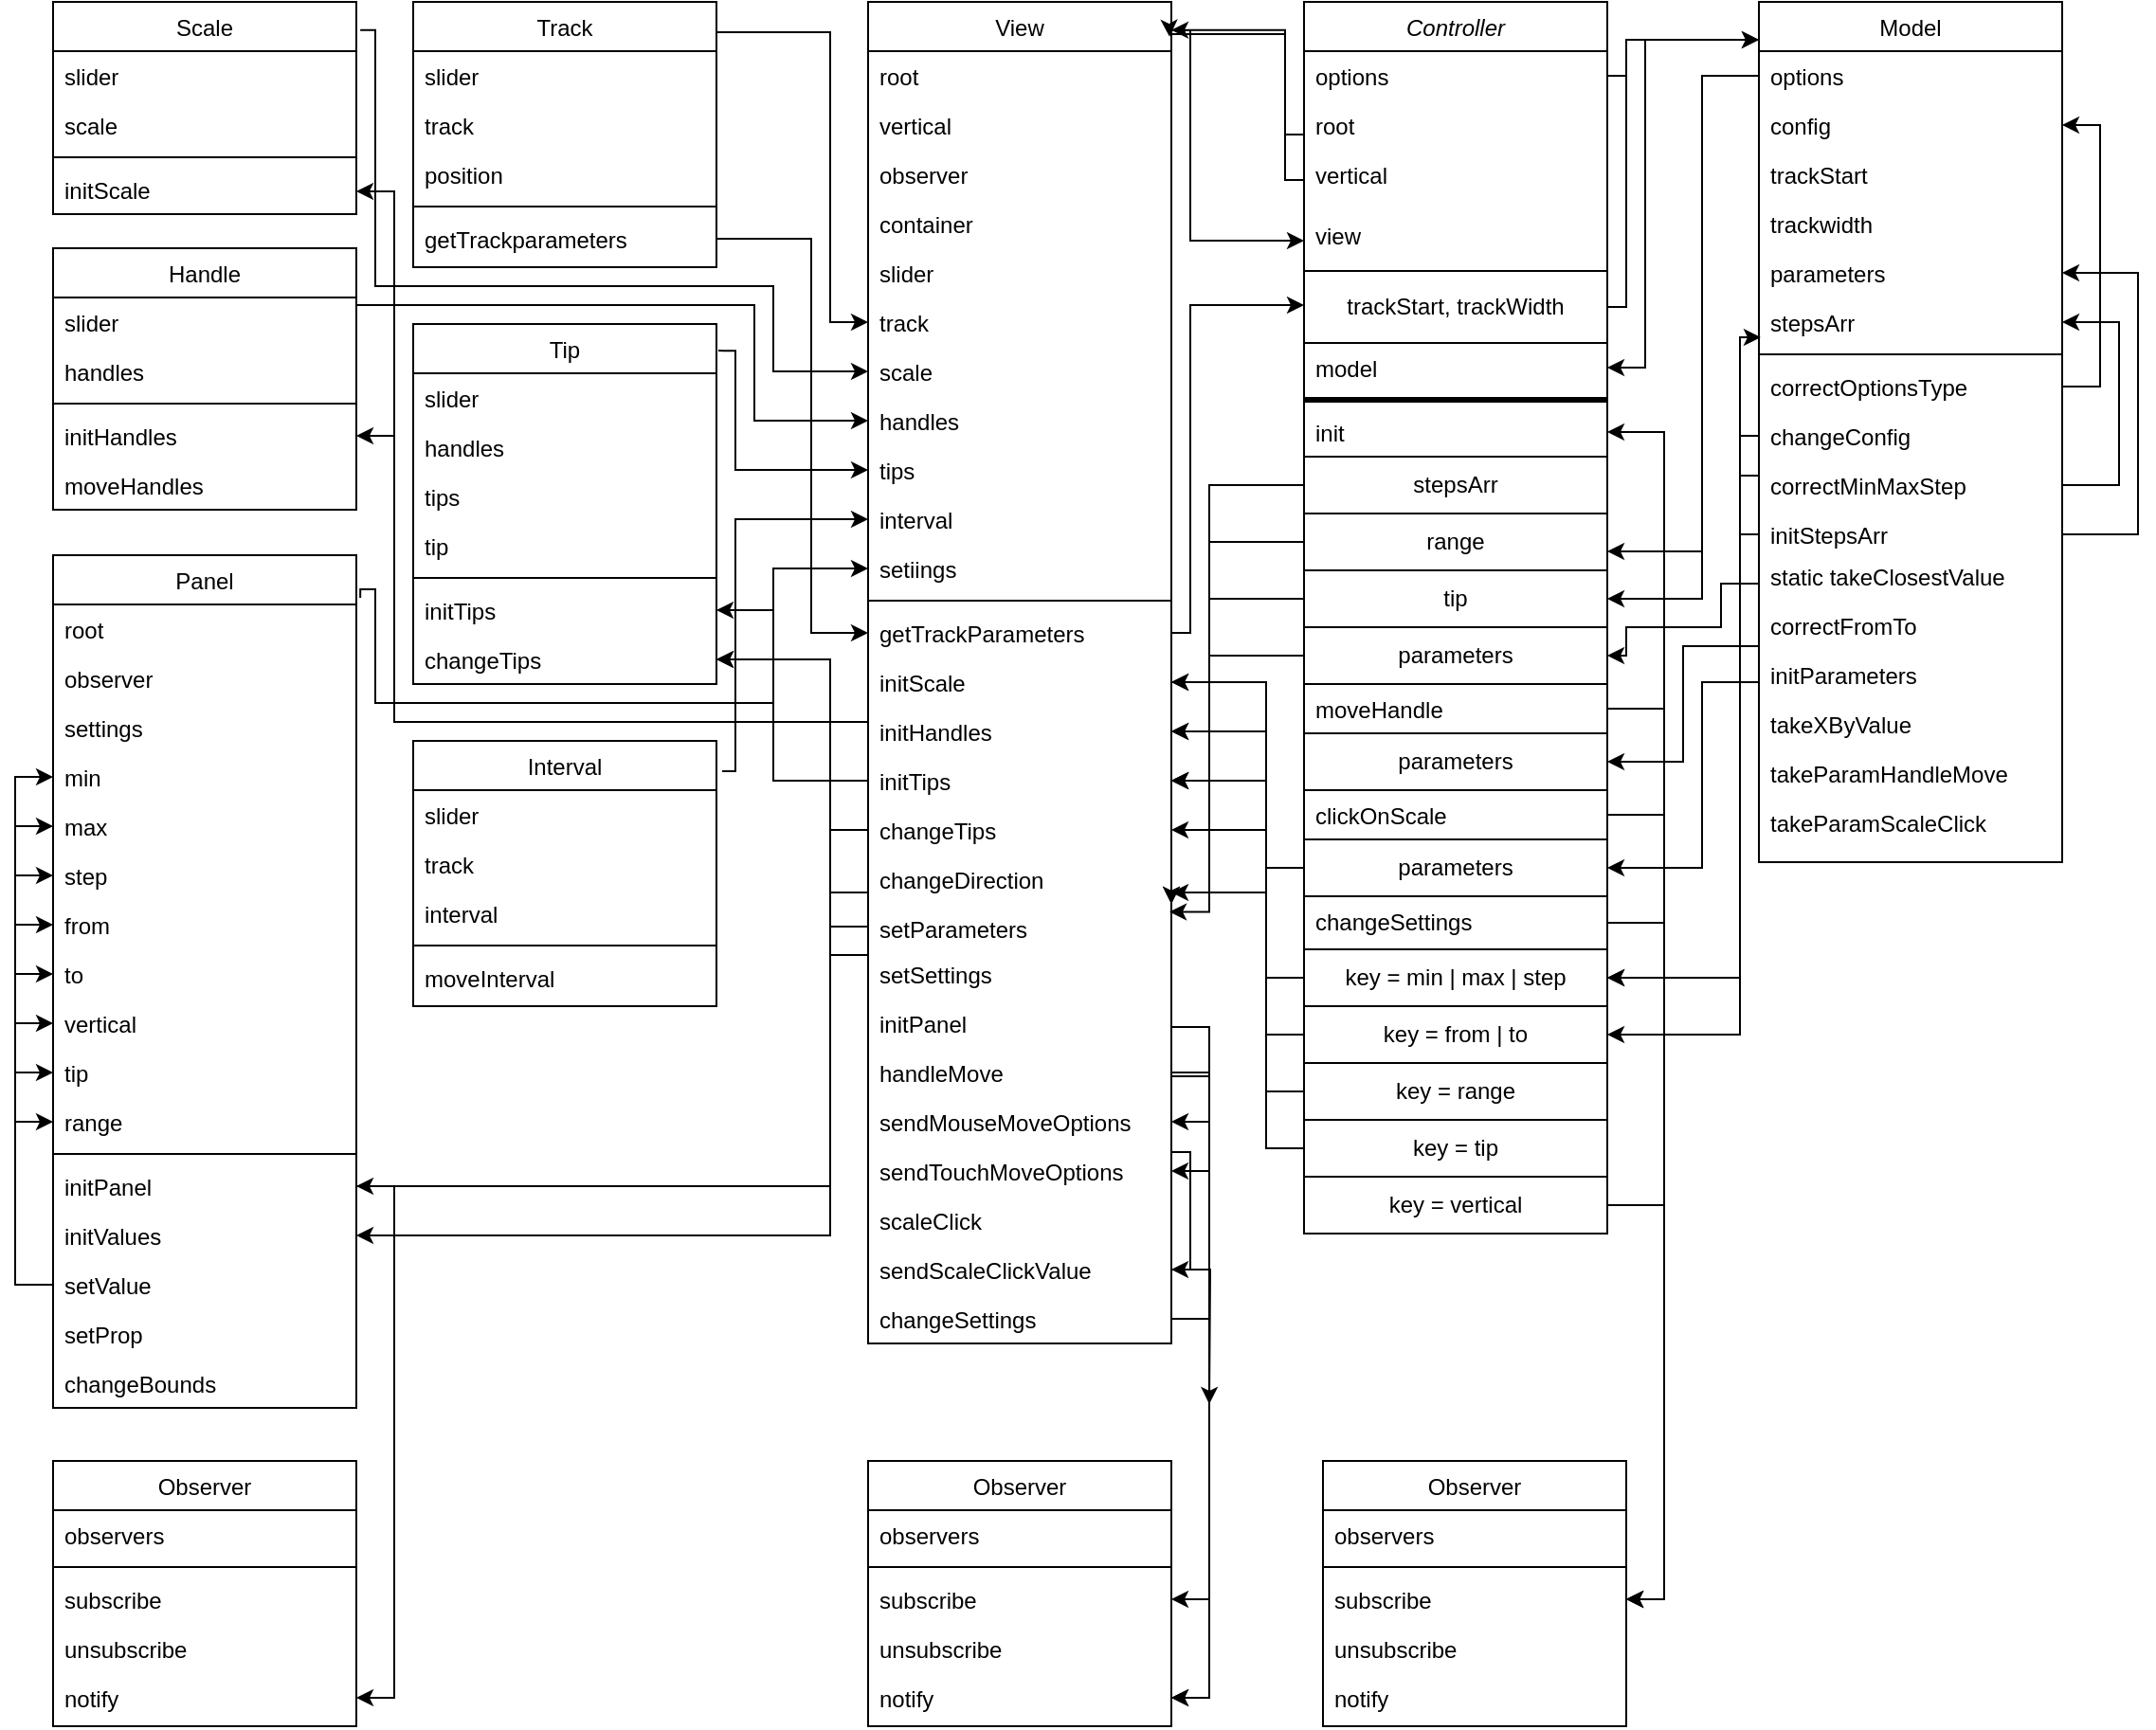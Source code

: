 <mxfile>
    <diagram id="C5RBs43oDa-KdzZeNtuy" name="Page-1">
        <mxGraphModel dx="1347" dy="241" grid="1" gridSize="10" guides="1" tooltips="1" connect="1" arrows="1" fold="1" page="1" pageScale="1" pageWidth="827" pageHeight="1169" math="0" shadow="0">
            <root>
                <mxCell id="WIyWlLk6GJQsqaUBKTNV-0"/>
                <mxCell id="WIyWlLk6GJQsqaUBKTNV-1" parent="WIyWlLk6GJQsqaUBKTNV-0"/>
                <mxCell id="zkfFHV4jXpPFQw0GAbJ--6" value="View" style="swimlane;fontStyle=0;align=center;verticalAlign=top;childLayout=stackLayout;horizontal=1;startSize=26;horizontalStack=0;resizeParent=1;resizeLast=0;collapsible=1;marginBottom=0;rounded=0;shadow=0;strokeWidth=1;" parent="WIyWlLk6GJQsqaUBKTNV-1" vertex="1">
                    <mxGeometry x="-10" y="110" width="160" height="708" as="geometry">
                        <mxRectangle x="130" y="380" width="160" height="26" as="alternateBounds"/>
                    </mxGeometry>
                </mxCell>
                <mxCell id="yXYskrI1Ji93VjkzE8LW-40" value="root" style="text;align=left;verticalAlign=top;spacingLeft=4;spacingRight=4;overflow=hidden;rotatable=0;points=[[0,0.5],[1,0.5]];portConstraint=eastwest;rounded=0;shadow=0;html=0;" parent="zkfFHV4jXpPFQw0GAbJ--6" vertex="1">
                    <mxGeometry y="26" width="160" height="26" as="geometry"/>
                </mxCell>
                <mxCell id="zkfFHV4jXpPFQw0GAbJ--7" value="vertical" style="text;align=left;verticalAlign=top;spacingLeft=4;spacingRight=4;overflow=hidden;rotatable=0;points=[[0,0.5],[1,0.5]];portConstraint=eastwest;" parent="zkfFHV4jXpPFQw0GAbJ--6" vertex="1">
                    <mxGeometry y="52" width="160" height="26" as="geometry"/>
                </mxCell>
                <mxCell id="yXYskrI1Ji93VjkzE8LW-39" value="observer" style="text;align=left;verticalAlign=top;spacingLeft=4;spacingRight=4;overflow=hidden;rotatable=0;points=[[0,0.5],[1,0.5]];portConstraint=eastwest;rounded=0;shadow=0;html=0;" parent="zkfFHV4jXpPFQw0GAbJ--6" vertex="1">
                    <mxGeometry y="78" width="160" height="26" as="geometry"/>
                </mxCell>
                <mxCell id="yXYskrI1Ji93VjkzE8LW-41" value="container" style="text;align=left;verticalAlign=top;spacingLeft=4;spacingRight=4;overflow=hidden;rotatable=0;points=[[0,0.5],[1,0.5]];portConstraint=eastwest;rounded=0;shadow=0;html=0;" parent="zkfFHV4jXpPFQw0GAbJ--6" vertex="1">
                    <mxGeometry y="104" width="160" height="26" as="geometry"/>
                </mxCell>
                <mxCell id="yXYskrI1Ji93VjkzE8LW-42" value="slider" style="text;align=left;verticalAlign=top;spacingLeft=4;spacingRight=4;overflow=hidden;rotatable=0;points=[[0,0.5],[1,0.5]];portConstraint=eastwest;rounded=0;shadow=0;html=0;" parent="zkfFHV4jXpPFQw0GAbJ--6" vertex="1">
                    <mxGeometry y="130" width="160" height="26" as="geometry"/>
                </mxCell>
                <mxCell id="yXYskrI1Ji93VjkzE8LW-44" value="track" style="text;align=left;verticalAlign=top;spacingLeft=4;spacingRight=4;overflow=hidden;rotatable=0;points=[[0,0.5],[1,0.5]];portConstraint=eastwest;rounded=0;shadow=0;html=0;" parent="zkfFHV4jXpPFQw0GAbJ--6" vertex="1">
                    <mxGeometry y="156" width="160" height="26" as="geometry"/>
                </mxCell>
                <mxCell id="yXYskrI1Ji93VjkzE8LW-45" value="scale" style="text;align=left;verticalAlign=top;spacingLeft=4;spacingRight=4;overflow=hidden;rotatable=0;points=[[0,0.5],[1,0.5]];portConstraint=eastwest;rounded=0;shadow=0;html=0;" parent="zkfFHV4jXpPFQw0GAbJ--6" vertex="1">
                    <mxGeometry y="182" width="160" height="26" as="geometry"/>
                </mxCell>
                <mxCell id="yXYskrI1Ji93VjkzE8LW-46" value="handles" style="text;align=left;verticalAlign=top;spacingLeft=4;spacingRight=4;overflow=hidden;rotatable=0;points=[[0,0.5],[1,0.5]];portConstraint=eastwest;rounded=0;shadow=0;html=0;" parent="zkfFHV4jXpPFQw0GAbJ--6" vertex="1">
                    <mxGeometry y="208" width="160" height="26" as="geometry"/>
                </mxCell>
                <mxCell id="zkfFHV4jXpPFQw0GAbJ--8" value="tips" style="text;align=left;verticalAlign=top;spacingLeft=4;spacingRight=4;overflow=hidden;rotatable=0;points=[[0,0.5],[1,0.5]];portConstraint=eastwest;rounded=0;shadow=0;html=0;" parent="zkfFHV4jXpPFQw0GAbJ--6" vertex="1">
                    <mxGeometry y="234" width="160" height="26" as="geometry"/>
                </mxCell>
                <mxCell id="yXYskrI1Ji93VjkzE8LW-47" value="interval" style="text;align=left;verticalAlign=top;spacingLeft=4;spacingRight=4;overflow=hidden;rotatable=0;points=[[0,0.5],[1,0.5]];portConstraint=eastwest;rounded=0;shadow=0;html=0;" parent="zkfFHV4jXpPFQw0GAbJ--6" vertex="1">
                    <mxGeometry y="260" width="160" height="26" as="geometry"/>
                </mxCell>
                <mxCell id="yXYskrI1Ji93VjkzE8LW-43" value="setiings" style="text;align=left;verticalAlign=top;spacingLeft=4;spacingRight=4;overflow=hidden;rotatable=0;points=[[0,0.5],[1,0.5]];portConstraint=eastwest;rounded=0;shadow=0;html=0;" parent="zkfFHV4jXpPFQw0GAbJ--6" vertex="1">
                    <mxGeometry y="286" width="160" height="26" as="geometry"/>
                </mxCell>
                <mxCell id="zkfFHV4jXpPFQw0GAbJ--9" value="" style="line;html=1;strokeWidth=1;align=left;verticalAlign=middle;spacingTop=-1;spacingLeft=3;spacingRight=3;rotatable=0;labelPosition=right;points=[];portConstraint=eastwest;" parent="zkfFHV4jXpPFQw0GAbJ--6" vertex="1">
                    <mxGeometry y="312" width="160" height="8" as="geometry"/>
                </mxCell>
                <mxCell id="yXYskrI1Ji93VjkzE8LW-48" value="getTrackParameters" style="text;align=left;verticalAlign=top;spacingLeft=4;spacingRight=4;overflow=hidden;rotatable=0;points=[[0,0.5],[1,0.5]];portConstraint=eastwest;" parent="zkfFHV4jXpPFQw0GAbJ--6" vertex="1">
                    <mxGeometry y="320" width="160" height="26" as="geometry"/>
                </mxCell>
                <mxCell id="yXYskrI1Ji93VjkzE8LW-49" value="initScale" style="text;align=left;verticalAlign=top;spacingLeft=4;spacingRight=4;overflow=hidden;rotatable=0;points=[[0,0.5],[1,0.5]];portConstraint=eastwest;" parent="zkfFHV4jXpPFQw0GAbJ--6" vertex="1">
                    <mxGeometry y="346" width="160" height="26" as="geometry"/>
                </mxCell>
                <mxCell id="yXYskrI1Ji93VjkzE8LW-50" value="initHandles" style="text;align=left;verticalAlign=top;spacingLeft=4;spacingRight=4;overflow=hidden;rotatable=0;points=[[0,0.5],[1,0.5]];portConstraint=eastwest;" parent="zkfFHV4jXpPFQw0GAbJ--6" vertex="1">
                    <mxGeometry y="372" width="160" height="26" as="geometry"/>
                </mxCell>
                <mxCell id="yXYskrI1Ji93VjkzE8LW-51" value="initTips" style="text;align=left;verticalAlign=top;spacingLeft=4;spacingRight=4;overflow=hidden;rotatable=0;points=[[0,0.5],[1,0.5]];portConstraint=eastwest;" parent="zkfFHV4jXpPFQw0GAbJ--6" vertex="1">
                    <mxGeometry y="398" width="160" height="26" as="geometry"/>
                </mxCell>
                <mxCell id="yXYskrI1Ji93VjkzE8LW-52" value="changeTips" style="text;align=left;verticalAlign=top;spacingLeft=4;spacingRight=4;overflow=hidden;rotatable=0;points=[[0,0.5],[1,0.5]];portConstraint=eastwest;" parent="zkfFHV4jXpPFQw0GAbJ--6" vertex="1">
                    <mxGeometry y="424" width="160" height="26" as="geometry"/>
                </mxCell>
                <mxCell id="4" value="changeDirection" style="text;align=left;verticalAlign=top;spacingLeft=4;spacingRight=4;overflow=hidden;rotatable=0;points=[[0,0.5],[1,0.5]];portConstraint=eastwest;" vertex="1" parent="zkfFHV4jXpPFQw0GAbJ--6">
                    <mxGeometry y="450" width="160" height="26" as="geometry"/>
                </mxCell>
                <mxCell id="yXYskrI1Ji93VjkzE8LW-53" value="setParameters" style="text;align=left;verticalAlign=top;spacingLeft=4;spacingRight=4;overflow=hidden;rotatable=0;points=[[0,0.5],[1,0.5]];portConstraint=eastwest;" parent="zkfFHV4jXpPFQw0GAbJ--6" vertex="1">
                    <mxGeometry y="476" width="160" height="24" as="geometry"/>
                </mxCell>
                <mxCell id="yXYskrI1Ji93VjkzE8LW-54" value="setSettings" style="text;align=left;verticalAlign=top;spacingLeft=4;spacingRight=4;overflow=hidden;rotatable=0;points=[[0,0.5],[1,0.5]];portConstraint=eastwest;" parent="zkfFHV4jXpPFQw0GAbJ--6" vertex="1">
                    <mxGeometry y="500" width="160" height="26" as="geometry"/>
                </mxCell>
                <mxCell id="yXYskrI1Ji93VjkzE8LW-195" style="edgeStyle=orthogonalEdgeStyle;rounded=0;orthogonalLoop=1;jettySize=auto;html=1;exitX=1;exitY=0.5;exitDx=0;exitDy=0;" parent="zkfFHV4jXpPFQw0GAbJ--6" source="yXYskrI1Ji93VjkzE8LW-55" target="yXYskrI1Ji93VjkzE8LW-56" edge="1">
                    <mxGeometry relative="1" as="geometry"/>
                </mxCell>
                <mxCell id="yXYskrI1Ji93VjkzE8LW-196" style="edgeStyle=orthogonalEdgeStyle;rounded=0;orthogonalLoop=1;jettySize=auto;html=1;exitX=1;exitY=0.5;exitDx=0;exitDy=0;entryX=1;entryY=0.5;entryDx=0;entryDy=0;" parent="zkfFHV4jXpPFQw0GAbJ--6" source="yXYskrI1Ji93VjkzE8LW-55" target="yXYskrI1Ji93VjkzE8LW-57" edge="1">
                    <mxGeometry relative="1" as="geometry"/>
                </mxCell>
                <mxCell id="5" value="initPanel" style="text;align=left;verticalAlign=top;spacingLeft=4;spacingRight=4;overflow=hidden;rotatable=0;points=[[0,0.5],[1,0.5]];portConstraint=eastwest;" vertex="1" parent="zkfFHV4jXpPFQw0GAbJ--6">
                    <mxGeometry y="526" width="160" height="26" as="geometry"/>
                </mxCell>
                <mxCell id="yXYskrI1Ji93VjkzE8LW-55" value="handleMove" style="text;align=left;verticalAlign=top;spacingLeft=4;spacingRight=4;overflow=hidden;rotatable=0;points=[[0,0.5],[1,0.5]];portConstraint=eastwest;" parent="zkfFHV4jXpPFQw0GAbJ--6" vertex="1">
                    <mxGeometry y="552" width="160" height="26" as="geometry"/>
                </mxCell>
                <mxCell id="yXYskrI1Ji93VjkzE8LW-56" value="sendMouseMoveOptions" style="text;align=left;verticalAlign=top;spacingLeft=4;spacingRight=4;overflow=hidden;rotatable=0;points=[[0,0.5],[1,0.5]];portConstraint=eastwest;" parent="zkfFHV4jXpPFQw0GAbJ--6" vertex="1">
                    <mxGeometry y="578" width="160" height="26" as="geometry"/>
                </mxCell>
                <mxCell id="yXYskrI1Ji93VjkzE8LW-57" value="sendTouchMoveOptions" style="text;align=left;verticalAlign=top;spacingLeft=4;spacingRight=4;overflow=hidden;rotatable=0;points=[[0,0.5],[1,0.5]];portConstraint=eastwest;" parent="zkfFHV4jXpPFQw0GAbJ--6" vertex="1">
                    <mxGeometry y="604" width="160" height="26" as="geometry"/>
                </mxCell>
                <mxCell id="yXYskrI1Ji93VjkzE8LW-58" value="scaleClick" style="text;align=left;verticalAlign=top;spacingLeft=4;spacingRight=4;overflow=hidden;rotatable=0;points=[[0,0.5],[1,0.5]];portConstraint=eastwest;" parent="zkfFHV4jXpPFQw0GAbJ--6" vertex="1">
                    <mxGeometry y="630" width="160" height="26" as="geometry"/>
                </mxCell>
                <mxCell id="yXYskrI1Ji93VjkzE8LW-59" value="sendScaleClickValue" style="text;align=left;verticalAlign=top;spacingLeft=4;spacingRight=4;overflow=hidden;rotatable=0;points=[[0,0.5],[1,0.5]];portConstraint=eastwest;" parent="zkfFHV4jXpPFQw0GAbJ--6" vertex="1">
                    <mxGeometry y="656" width="160" height="26" as="geometry"/>
                </mxCell>
                <mxCell id="zkfFHV4jXpPFQw0GAbJ--11" value="changeSettings" style="text;align=left;verticalAlign=top;spacingLeft=4;spacingRight=4;overflow=hidden;rotatable=0;points=[[0,0.5],[1,0.5]];portConstraint=eastwest;" parent="zkfFHV4jXpPFQw0GAbJ--6" vertex="1">
                    <mxGeometry y="682" width="160" height="26" as="geometry"/>
                </mxCell>
                <mxCell id="yXYskrI1Ji93VjkzE8LW-262" style="edgeStyle=orthogonalEdgeStyle;rounded=0;orthogonalLoop=1;jettySize=auto;html=1;entryX=1;entryY=0.5;entryDx=0;entryDy=0;" parent="zkfFHV4jXpPFQw0GAbJ--6" target="yXYskrI1Ji93VjkzE8LW-59" edge="1">
                    <mxGeometry relative="1" as="geometry">
                        <Array as="points">
                            <mxPoint x="170" y="607"/>
                        </Array>
                        <mxPoint x="160" y="607" as="sourcePoint"/>
                    </mxGeometry>
                </mxCell>
                <mxCell id="yXYskrI1Ji93VjkzE8LW-69" value="" style="edgeStyle=orthogonalEdgeStyle;rounded=0;orthogonalLoop=1;jettySize=auto;html=1;entryX=1;entryY=0.5;entryDx=0;entryDy=0;" parent="WIyWlLk6GJQsqaUBKTNV-1" target="yXYskrI1Ji93VjkzE8LW-10" edge="1">
                    <mxGeometry relative="1" as="geometry">
                        <mxPoint x="450" y="130" as="sourcePoint"/>
                        <Array as="points">
                            <mxPoint x="400" y="130"/>
                            <mxPoint x="400" y="303"/>
                        </Array>
                    </mxGeometry>
                </mxCell>
                <mxCell id="zkfFHV4jXpPFQw0GAbJ--17" value="Model" style="swimlane;fontStyle=0;align=center;verticalAlign=top;childLayout=stackLayout;horizontal=1;startSize=26;horizontalStack=0;resizeParent=1;resizeLast=0;collapsible=1;marginBottom=0;rounded=0;shadow=0;strokeWidth=1;" parent="WIyWlLk6GJQsqaUBKTNV-1" vertex="1">
                    <mxGeometry x="460" y="110" width="160" height="454" as="geometry">
                        <mxRectangle x="550" y="140" width="160" height="26" as="alternateBounds"/>
                    </mxGeometry>
                </mxCell>
                <mxCell id="zkfFHV4jXpPFQw0GAbJ--22" value="options" style="text;align=left;verticalAlign=top;spacingLeft=4;spacingRight=4;overflow=hidden;rotatable=0;points=[[0,0.5],[1,0.5]];portConstraint=eastwest;rounded=0;shadow=0;html=0;" parent="zkfFHV4jXpPFQw0GAbJ--17" vertex="1">
                    <mxGeometry y="26" width="160" height="26" as="geometry"/>
                </mxCell>
                <mxCell id="zkfFHV4jXpPFQw0GAbJ--19" value="config" style="text;align=left;verticalAlign=top;spacingLeft=4;spacingRight=4;overflow=hidden;rotatable=0;points=[[0,0.5],[1,0.5]];portConstraint=eastwest;rounded=0;shadow=0;html=0;" parent="zkfFHV4jXpPFQw0GAbJ--17" vertex="1">
                    <mxGeometry y="52" width="160" height="26" as="geometry"/>
                </mxCell>
                <mxCell id="zkfFHV4jXpPFQw0GAbJ--20" value="trackStart" style="text;align=left;verticalAlign=top;spacingLeft=4;spacingRight=4;overflow=hidden;rotatable=0;points=[[0,0.5],[1,0.5]];portConstraint=eastwest;rounded=0;shadow=0;html=0;" parent="zkfFHV4jXpPFQw0GAbJ--17" vertex="1">
                    <mxGeometry y="78" width="160" height="26" as="geometry"/>
                </mxCell>
                <mxCell id="zkfFHV4jXpPFQw0GAbJ--21" value="trackwidth" style="text;align=left;verticalAlign=top;spacingLeft=4;spacingRight=4;overflow=hidden;rotatable=0;points=[[0,0.5],[1,0.5]];portConstraint=eastwest;rounded=0;shadow=0;html=0;" parent="zkfFHV4jXpPFQw0GAbJ--17" vertex="1">
                    <mxGeometry y="104" width="160" height="26" as="geometry"/>
                </mxCell>
                <mxCell id="zkfFHV4jXpPFQw0GAbJ--25" value="parameters" style="text;align=left;verticalAlign=top;spacingLeft=4;spacingRight=4;overflow=hidden;rotatable=0;points=[[0,0.5],[1,0.5]];portConstraint=eastwest;" parent="zkfFHV4jXpPFQw0GAbJ--17" vertex="1">
                    <mxGeometry y="130" width="160" height="26" as="geometry"/>
                </mxCell>
                <mxCell id="zkfFHV4jXpPFQw0GAbJ--24" value="stepsArr" style="text;align=left;verticalAlign=top;spacingLeft=4;spacingRight=4;overflow=hidden;rotatable=0;points=[[0,0.5],[1,0.5]];portConstraint=eastwest;" parent="zkfFHV4jXpPFQw0GAbJ--17" vertex="1">
                    <mxGeometry y="156" width="160" height="26" as="geometry"/>
                </mxCell>
                <mxCell id="zkfFHV4jXpPFQw0GAbJ--23" value="" style="line;html=1;strokeWidth=1;align=left;verticalAlign=middle;spacingTop=-1;spacingLeft=3;spacingRight=3;rotatable=0;labelPosition=right;points=[];portConstraint=eastwest;" parent="zkfFHV4jXpPFQw0GAbJ--17" vertex="1">
                    <mxGeometry y="182" width="160" height="8" as="geometry"/>
                </mxCell>
                <mxCell id="yXYskrI1Ji93VjkzE8LW-111" style="edgeStyle=orthogonalEdgeStyle;rounded=0;orthogonalLoop=1;jettySize=auto;html=1;exitX=1;exitY=0.5;exitDx=0;exitDy=0;entryX=1;entryY=0.5;entryDx=0;entryDy=0;" parent="zkfFHV4jXpPFQw0GAbJ--17" source="yXYskrI1Ji93VjkzE8LW-13" target="zkfFHV4jXpPFQw0GAbJ--19" edge="1">
                    <mxGeometry relative="1" as="geometry"/>
                </mxCell>
                <mxCell id="yXYskrI1Ji93VjkzE8LW-13" value="correctOptionsType" style="text;align=left;verticalAlign=top;spacingLeft=4;spacingRight=4;overflow=hidden;rotatable=0;points=[[0,0.5],[1,0.5]];portConstraint=eastwest;rounded=0;shadow=0;html=0;" parent="zkfFHV4jXpPFQw0GAbJ--17" vertex="1">
                    <mxGeometry y="190" width="160" height="26" as="geometry"/>
                </mxCell>
                <mxCell id="yXYskrI1Ji93VjkzE8LW-25" value="changeConfig" style="text;align=left;verticalAlign=top;spacingLeft=4;spacingRight=4;overflow=hidden;rotatable=0;points=[[0,0.5],[1,0.5]];portConstraint=eastwest;rounded=0;shadow=0;html=0;" parent="zkfFHV4jXpPFQw0GAbJ--17" vertex="1">
                    <mxGeometry y="216" width="160" height="26" as="geometry"/>
                </mxCell>
                <mxCell id="1" value="correctMinMaxStep" style="text;align=left;verticalAlign=top;spacingLeft=4;spacingRight=4;overflow=hidden;rotatable=0;points=[[0,0.5],[1,0.5]];portConstraint=eastwest;rounded=0;shadow=0;html=0;" vertex="1" parent="zkfFHV4jXpPFQw0GAbJ--17">
                    <mxGeometry y="242" width="160" height="26" as="geometry"/>
                </mxCell>
                <mxCell id="yXYskrI1Ji93VjkzE8LW-24" value="initStepsArr" style="text;align=left;verticalAlign=top;spacingLeft=4;spacingRight=4;overflow=hidden;rotatable=0;points=[[0,0.5],[1,0.5]];portConstraint=eastwest;rounded=0;shadow=0;html=0;" parent="zkfFHV4jXpPFQw0GAbJ--17" vertex="1">
                    <mxGeometry y="268" width="160" height="22" as="geometry"/>
                </mxCell>
                <mxCell id="yXYskrI1Ji93VjkzE8LW-112" style="edgeStyle=orthogonalEdgeStyle;rounded=0;orthogonalLoop=1;jettySize=auto;html=1;exitX=1;exitY=0.5;exitDx=0;exitDy=0;entryX=1;entryY=0.5;entryDx=0;entryDy=0;" parent="zkfFHV4jXpPFQw0GAbJ--17" source="yXYskrI1Ji93VjkzE8LW-25" target="zkfFHV4jXpPFQw0GAbJ--24" edge="1">
                    <mxGeometry relative="1" as="geometry">
                        <Array as="points">
                            <mxPoint x="190" y="255"/>
                            <mxPoint x="190" y="169"/>
                        </Array>
                    </mxGeometry>
                </mxCell>
                <mxCell id="yXYskrI1Ji93VjkzE8LW-113" style="edgeStyle=orthogonalEdgeStyle;rounded=0;orthogonalLoop=1;jettySize=auto;html=1;exitX=1;exitY=0.5;exitDx=0;exitDy=0;" parent="zkfFHV4jXpPFQw0GAbJ--17" source="yXYskrI1Ji93VjkzE8LW-26" target="zkfFHV4jXpPFQw0GAbJ--25" edge="1">
                    <mxGeometry relative="1" as="geometry">
                        <Array as="points">
                            <mxPoint x="200" y="281"/>
                            <mxPoint x="200" y="143"/>
                        </Array>
                    </mxGeometry>
                </mxCell>
                <mxCell id="3" value="static takeClosestValue" style="text;align=left;verticalAlign=top;spacingLeft=4;spacingRight=4;overflow=hidden;rotatable=0;points=[[0,0.5],[1,0.5]];portConstraint=eastwest;rounded=0;shadow=0;html=0;" vertex="1" parent="zkfFHV4jXpPFQw0GAbJ--17">
                    <mxGeometry y="290" width="160" height="26" as="geometry"/>
                </mxCell>
                <mxCell id="2" value="correctFromTo" style="text;align=left;verticalAlign=top;spacingLeft=4;spacingRight=4;overflow=hidden;rotatable=0;points=[[0,0.5],[1,0.5]];portConstraint=eastwest;rounded=0;shadow=0;html=0;" vertex="1" parent="zkfFHV4jXpPFQw0GAbJ--17">
                    <mxGeometry y="316" width="160" height="26" as="geometry"/>
                </mxCell>
                <mxCell id="yXYskrI1Ji93VjkzE8LW-26" value="initParameters" style="text;align=left;verticalAlign=top;spacingLeft=4;spacingRight=4;overflow=hidden;rotatable=0;points=[[0,0.5],[1,0.5]];portConstraint=eastwest;rounded=0;shadow=0;html=0;" parent="zkfFHV4jXpPFQw0GAbJ--17" vertex="1">
                    <mxGeometry y="342" width="160" height="26" as="geometry"/>
                </mxCell>
                <mxCell id="yXYskrI1Ji93VjkzE8LW-27" value="takeXByValue" style="text;align=left;verticalAlign=top;spacingLeft=4;spacingRight=4;overflow=hidden;rotatable=0;points=[[0,0.5],[1,0.5]];portConstraint=eastwest;rounded=0;shadow=0;html=0;" parent="zkfFHV4jXpPFQw0GAbJ--17" vertex="1">
                    <mxGeometry y="368" width="160" height="26" as="geometry"/>
                </mxCell>
                <mxCell id="yXYskrI1Ji93VjkzE8LW-28" value="takeParamHandleMove" style="text;align=left;verticalAlign=top;spacingLeft=4;spacingRight=4;overflow=hidden;rotatable=0;points=[[0,0.5],[1,0.5]];portConstraint=eastwest;rounded=0;shadow=0;html=0;" parent="zkfFHV4jXpPFQw0GAbJ--17" vertex="1">
                    <mxGeometry y="394" width="160" height="26" as="geometry"/>
                </mxCell>
                <mxCell id="yXYskrI1Ji93VjkzE8LW-29" value="takeParamScaleClick" style="text;align=left;verticalAlign=top;spacingLeft=4;spacingRight=4;overflow=hidden;rotatable=0;points=[[0,0.5],[1,0.5]];portConstraint=eastwest;rounded=0;shadow=0;html=0;" parent="zkfFHV4jXpPFQw0GAbJ--17" vertex="1">
                    <mxGeometry y="420" width="160" height="34" as="geometry"/>
                </mxCell>
                <mxCell id="zkfFHV4jXpPFQw0GAbJ--0" value="Controller" style="swimlane;fontStyle=2;align=center;verticalAlign=top;childLayout=stackLayout;horizontal=1;startSize=26;horizontalStack=0;resizeParent=1;resizeLast=0;collapsible=1;marginBottom=0;rounded=0;shadow=0;strokeWidth=1;" parent="WIyWlLk6GJQsqaUBKTNV-1" vertex="1">
                    <mxGeometry x="220" y="110" width="160" height="650" as="geometry">
                        <mxRectangle x="230" y="140" width="160" height="26" as="alternateBounds"/>
                    </mxGeometry>
                </mxCell>
                <mxCell id="zkfFHV4jXpPFQw0GAbJ--1" value="options" style="text;align=left;verticalAlign=top;spacingLeft=4;spacingRight=4;overflow=hidden;rotatable=0;points=[[0,0.5],[1,0.5]];portConstraint=eastwest;" parent="zkfFHV4jXpPFQw0GAbJ--0" vertex="1">
                    <mxGeometry y="26" width="160" height="26" as="geometry"/>
                </mxCell>
                <object label="root" moveHandle="" id="zkfFHV4jXpPFQw0GAbJ--2">
                    <mxCell style="text;align=left;verticalAlign=top;spacingLeft=4;spacingRight=4;overflow=hidden;rotatable=0;points=[[0,0.5],[1,0.5]];portConstraint=eastwest;rounded=0;shadow=0;html=0;" parent="zkfFHV4jXpPFQw0GAbJ--0" vertex="1">
                        <mxGeometry y="52" width="160" height="26" as="geometry"/>
                    </mxCell>
                </object>
                <object label="vertical" changeSettings="" id="zkfFHV4jXpPFQw0GAbJ--3">
                    <mxCell style="text;align=left;verticalAlign=top;spacingLeft=4;spacingRight=4;overflow=hidden;rotatable=0;points=[[0,0.5],[1,0.5]];portConstraint=eastwest;rounded=0;shadow=0;html=0;" parent="zkfFHV4jXpPFQw0GAbJ--0" vertex="1">
                        <mxGeometry y="78" width="160" height="32" as="geometry"/>
                    </mxCell>
                </object>
                <object label="view" changeSettings="" id="yXYskrI1Ji93VjkzE8LW-8">
                    <mxCell style="text;align=left;verticalAlign=top;spacingLeft=4;spacingRight=4;overflow=hidden;rotatable=0;points=[[0,0.5],[1,0.5]];portConstraint=eastwest;rounded=0;shadow=0;html=0;" parent="zkfFHV4jXpPFQw0GAbJ--0" vertex="1">
                        <mxGeometry y="110" width="160" height="32" as="geometry"/>
                    </mxCell>
                </object>
                <mxCell id="yXYskrI1Ji93VjkzE8LW-65" value="trackStart, trackWidth" style="rounded=0;whiteSpace=wrap;html=1;" parent="zkfFHV4jXpPFQw0GAbJ--0" vertex="1">
                    <mxGeometry y="142" width="160" height="38" as="geometry"/>
                </mxCell>
                <mxCell id="yXYskrI1Ji93VjkzE8LW-10" value="model" style="text;align=left;verticalAlign=top;spacingLeft=4;spacingRight=4;overflow=hidden;rotatable=0;points=[[0,0.5],[1,0.5]];portConstraint=eastwest;" parent="zkfFHV4jXpPFQw0GAbJ--0" vertex="1">
                    <mxGeometry y="180" width="160" height="26" as="geometry"/>
                </mxCell>
                <mxCell id="zkfFHV4jXpPFQw0GAbJ--4" value="" style="line;html=1;strokeWidth=3;align=left;verticalAlign=middle;spacingTop=-1;spacingLeft=3;spacingRight=3;rotatable=0;labelPosition=right;points=[];portConstraint=eastwest;fontStyle=1" parent="zkfFHV4jXpPFQw0GAbJ--0" vertex="1">
                    <mxGeometry y="206" width="160" height="8" as="geometry"/>
                </mxCell>
                <mxCell id="zkfFHV4jXpPFQw0GAbJ--5" value="init" style="text;align=left;verticalAlign=top;spacingLeft=4;spacingRight=4;overflow=hidden;rotatable=0;points=[[0,0.5],[1,0.5]];portConstraint=eastwest;" parent="zkfFHV4jXpPFQw0GAbJ--0" vertex="1">
                    <mxGeometry y="214" width="160" height="26" as="geometry"/>
                </mxCell>
                <mxCell id="yXYskrI1Ji93VjkzE8LW-71" value="stepsArr" style="rounded=0;whiteSpace=wrap;html=1;" parent="zkfFHV4jXpPFQw0GAbJ--0" vertex="1">
                    <mxGeometry y="240" width="160" height="30" as="geometry"/>
                </mxCell>
                <mxCell id="yXYskrI1Ji93VjkzE8LW-75" value="range" style="rounded=0;whiteSpace=wrap;html=1;" parent="zkfFHV4jXpPFQw0GAbJ--0" vertex="1">
                    <mxGeometry y="270" width="160" height="30" as="geometry"/>
                </mxCell>
                <mxCell id="yXYskrI1Ji93VjkzE8LW-78" value="tip" style="rounded=0;whiteSpace=wrap;html=1;" parent="zkfFHV4jXpPFQw0GAbJ--0" vertex="1">
                    <mxGeometry y="300" width="160" height="30" as="geometry"/>
                </mxCell>
                <mxCell id="yXYskrI1Ji93VjkzE8LW-86" value="parameters" style="rounded=0;whiteSpace=wrap;html=1;" parent="zkfFHV4jXpPFQw0GAbJ--0" vertex="1">
                    <mxGeometry y="330" width="160" height="30" as="geometry"/>
                </mxCell>
                <object label="moveHandle" changeSettings="" id="yXYskrI1Ji93VjkzE8LW-0">
                    <mxCell style="text;align=left;verticalAlign=top;spacingLeft=4;spacingRight=4;overflow=hidden;rotatable=0;points=[[0,0.5],[1,0.5]];portConstraint=eastwest;rounded=0;shadow=0;html=0;" parent="zkfFHV4jXpPFQw0GAbJ--0" vertex="1">
                        <mxGeometry y="360" width="160" height="26" as="geometry"/>
                    </mxCell>
                </object>
                <mxCell id="yXYskrI1Ji93VjkzE8LW-199" value="parameters" style="rounded=0;whiteSpace=wrap;html=1;" parent="zkfFHV4jXpPFQw0GAbJ--0" vertex="1">
                    <mxGeometry y="386" width="160" height="30" as="geometry"/>
                </mxCell>
                <mxCell id="yXYskrI1Ji93VjkzE8LW-1" value="clickOnScale" style="text;align=left;verticalAlign=top;spacingLeft=4;spacingRight=4;overflow=hidden;rotatable=0;points=[[0,0.5],[1,0.5]];portConstraint=eastwest;" parent="zkfFHV4jXpPFQw0GAbJ--0" vertex="1">
                    <mxGeometry y="416" width="160" height="26" as="geometry"/>
                </mxCell>
                <mxCell id="yXYskrI1Ji93VjkzE8LW-202" value="parameters" style="rounded=0;whiteSpace=wrap;html=1;" parent="zkfFHV4jXpPFQw0GAbJ--0" vertex="1">
                    <mxGeometry y="442" width="160" height="30" as="geometry"/>
                </mxCell>
                <mxCell id="yXYskrI1Ji93VjkzE8LW-2" value="changeSettings" style="text;align=left;verticalAlign=top;spacingLeft=4;spacingRight=4;overflow=hidden;rotatable=0;points=[[0,0.5],[1,0.5]];portConstraint=eastwest;" parent="zkfFHV4jXpPFQw0GAbJ--0" vertex="1">
                    <mxGeometry y="472" width="160" height="28" as="geometry"/>
                </mxCell>
                <mxCell id="yXYskrI1Ji93VjkzE8LW-232" value="key = min | max | step" style="rounded=0;whiteSpace=wrap;html=1;" parent="zkfFHV4jXpPFQw0GAbJ--0" vertex="1">
                    <mxGeometry y="500" width="160" height="30" as="geometry"/>
                </mxCell>
                <mxCell id="yXYskrI1Ji93VjkzE8LW-233" value="key = from | to" style="rounded=0;whiteSpace=wrap;html=1;" parent="zkfFHV4jXpPFQw0GAbJ--0" vertex="1">
                    <mxGeometry y="530" width="160" height="30" as="geometry"/>
                </mxCell>
                <mxCell id="yXYskrI1Ji93VjkzE8LW-234" value="key = range" style="rounded=0;whiteSpace=wrap;html=1;" parent="zkfFHV4jXpPFQw0GAbJ--0" vertex="1">
                    <mxGeometry y="560" width="160" height="30" as="geometry"/>
                </mxCell>
                <mxCell id="yXYskrI1Ji93VjkzE8LW-247" value="key = tip" style="rounded=0;whiteSpace=wrap;html=1;" parent="zkfFHV4jXpPFQw0GAbJ--0" vertex="1">
                    <mxGeometry y="590" width="160" height="30" as="geometry"/>
                </mxCell>
                <mxCell id="yXYskrI1Ji93VjkzE8LW-250" style="edgeStyle=orthogonalEdgeStyle;rounded=0;orthogonalLoop=1;jettySize=auto;html=1;entryX=1;entryY=0.5;entryDx=0;entryDy=0;" parent="zkfFHV4jXpPFQw0GAbJ--0" source="yXYskrI1Ji93VjkzE8LW-248" target="zkfFHV4jXpPFQw0GAbJ--5" edge="1">
                    <mxGeometry relative="1" as="geometry">
                        <mxPoint x="220" y="270" as="targetPoint"/>
                        <Array as="points">
                            <mxPoint x="190" y="635"/>
                            <mxPoint x="190" y="227"/>
                        </Array>
                    </mxGeometry>
                </mxCell>
                <mxCell id="yXYskrI1Ji93VjkzE8LW-248" value="key = vertical" style="rounded=0;whiteSpace=wrap;html=1;fontStyle=0" parent="zkfFHV4jXpPFQw0GAbJ--0" vertex="1">
                    <mxGeometry y="620" width="160" height="30" as="geometry"/>
                </mxCell>
                <mxCell id="yXYskrI1Ji93VjkzE8LW-12" value="" style="edgeStyle=orthogonalEdgeStyle;rounded=0;orthogonalLoop=1;jettySize=auto;html=1;entryX=0.994;entryY=0.026;entryDx=0;entryDy=0;entryPerimeter=0;" parent="WIyWlLk6GJQsqaUBKTNV-1" target="zkfFHV4jXpPFQw0GAbJ--6" edge="1">
                    <mxGeometry relative="1" as="geometry">
                        <mxPoint x="220" y="236" as="sourcePoint"/>
                        <mxPoint x="185" y="130" as="targetPoint"/>
                        <Array as="points">
                            <mxPoint x="220" y="180"/>
                            <mxPoint x="210" y="180"/>
                            <mxPoint x="210" y="127"/>
                        </Array>
                    </mxGeometry>
                </mxCell>
                <mxCell id="yXYskrI1Ji93VjkzE8LW-63" value="" style="edgeStyle=orthogonalEdgeStyle;rounded=0;orthogonalLoop=1;jettySize=auto;html=1;" parent="WIyWlLk6GJQsqaUBKTNV-1" source="yXYskrI1Ji93VjkzE8LW-48" edge="1">
                    <mxGeometry relative="1" as="geometry">
                        <mxPoint x="220" y="270" as="targetPoint"/>
                        <Array as="points">
                            <mxPoint x="160" y="443"/>
                            <mxPoint x="160" y="270"/>
                        </Array>
                    </mxGeometry>
                </mxCell>
                <mxCell id="yXYskrI1Ji93VjkzE8LW-66" value="" style="edgeStyle=orthogonalEdgeStyle;rounded=0;orthogonalLoop=1;jettySize=auto;html=1;" parent="WIyWlLk6GJQsqaUBKTNV-1" source="yXYskrI1Ji93VjkzE8LW-65" edge="1">
                    <mxGeometry relative="1" as="geometry">
                        <mxPoint x="460" y="130" as="targetPoint"/>
                        <Array as="points">
                            <mxPoint x="390" y="271"/>
                            <mxPoint x="390" y="130"/>
                        </Array>
                    </mxGeometry>
                </mxCell>
                <mxCell id="yXYskrI1Ji93VjkzE8LW-67" value="" style="edgeStyle=orthogonalEdgeStyle;rounded=0;orthogonalLoop=1;jettySize=auto;html=1;entryX=0;entryY=0.044;entryDx=0;entryDy=0;entryPerimeter=0;" parent="WIyWlLk6GJQsqaUBKTNV-1" source="zkfFHV4jXpPFQw0GAbJ--1" target="zkfFHV4jXpPFQw0GAbJ--17" edge="1">
                    <mxGeometry relative="1" as="geometry">
                        <Array as="points">
                            <mxPoint x="390" y="149"/>
                            <mxPoint x="390" y="130"/>
                        </Array>
                    </mxGeometry>
                </mxCell>
                <mxCell id="yXYskrI1Ji93VjkzE8LW-68" value="" style="edgeStyle=orthogonalEdgeStyle;rounded=0;orthogonalLoop=1;jettySize=auto;html=1;entryX=1;entryY=0.021;entryDx=0;entryDy=0;entryPerimeter=0;" parent="WIyWlLk6GJQsqaUBKTNV-1" source="zkfFHV4jXpPFQw0GAbJ--3" target="zkfFHV4jXpPFQw0GAbJ--6" edge="1">
                    <mxGeometry relative="1" as="geometry">
                        <mxPoint x="160" y="130" as="targetPoint"/>
                        <Array as="points">
                            <mxPoint x="210" y="204"/>
                            <mxPoint x="210" y="124"/>
                        </Array>
                    </mxGeometry>
                </mxCell>
                <mxCell id="yXYskrI1Ji93VjkzE8LW-70" value="" style="edgeStyle=orthogonalEdgeStyle;rounded=0;orthogonalLoop=1;jettySize=auto;html=1;exitX=0.994;exitY=0.023;exitDx=0;exitDy=0;exitPerimeter=0;entryX=0;entryY=0.5;entryDx=0;entryDy=0;" parent="WIyWlLk6GJQsqaUBKTNV-1" source="zkfFHV4jXpPFQw0GAbJ--6" target="yXYskrI1Ji93VjkzE8LW-8" edge="1">
                    <mxGeometry relative="1" as="geometry">
                        <Array as="points">
                            <mxPoint x="160" y="125"/>
                            <mxPoint x="160" y="236"/>
                        </Array>
                    </mxGeometry>
                </mxCell>
                <mxCell id="yXYskrI1Ji93VjkzE8LW-73" value="" style="edgeStyle=orthogonalEdgeStyle;rounded=0;orthogonalLoop=1;jettySize=auto;html=1;entryX=1;entryY=0.5;entryDx=0;entryDy=0;" parent="WIyWlLk6GJQsqaUBKTNV-1" source="yXYskrI1Ji93VjkzE8LW-71" target="yXYskrI1Ji93VjkzE8LW-49" edge="1">
                    <mxGeometry relative="1" as="geometry">
                        <Array as="points">
                            <mxPoint x="170" y="365"/>
                            <mxPoint x="170" y="469"/>
                        </Array>
                    </mxGeometry>
                </mxCell>
                <mxCell id="yXYskrI1Ji93VjkzE8LW-77" value="" style="edgeStyle=orthogonalEdgeStyle;rounded=0;orthogonalLoop=1;jettySize=auto;html=1;entryX=1;entryY=0.5;entryDx=0;entryDy=0;" parent="WIyWlLk6GJQsqaUBKTNV-1" source="yXYskrI1Ji93VjkzE8LW-75" target="yXYskrI1Ji93VjkzE8LW-50" edge="1">
                    <mxGeometry relative="1" as="geometry">
                        <Array as="points">
                            <mxPoint x="170" y="395"/>
                            <mxPoint x="170" y="495"/>
                        </Array>
                    </mxGeometry>
                </mxCell>
                <mxCell id="yXYskrI1Ji93VjkzE8LW-80" value="" style="edgeStyle=orthogonalEdgeStyle;rounded=0;orthogonalLoop=1;jettySize=auto;html=1;exitX=0;exitY=0.5;exitDx=0;exitDy=0;" parent="WIyWlLk6GJQsqaUBKTNV-1" source="zkfFHV4jXpPFQw0GAbJ--19" edge="1">
                    <mxGeometry relative="1" as="geometry">
                        <mxPoint x="380" y="400" as="targetPoint"/>
                        <Array as="points">
                            <mxPoint x="430" y="149"/>
                            <mxPoint x="430" y="400"/>
                        </Array>
                    </mxGeometry>
                </mxCell>
                <mxCell id="yXYskrI1Ji93VjkzE8LW-83" style="edgeStyle=orthogonalEdgeStyle;rounded=0;orthogonalLoop=1;jettySize=auto;html=1;exitX=0;exitY=0.5;exitDx=0;exitDy=0;entryX=1;entryY=0.5;entryDx=0;entryDy=0;" parent="WIyWlLk6GJQsqaUBKTNV-1" source="zkfFHV4jXpPFQw0GAbJ--19" target="yXYskrI1Ji93VjkzE8LW-78" edge="1">
                    <mxGeometry relative="1" as="geometry">
                        <mxPoint x="420" y="425" as="targetPoint"/>
                        <Array as="points">
                            <mxPoint x="430" y="149"/>
                            <mxPoint x="430" y="425"/>
                        </Array>
                    </mxGeometry>
                </mxCell>
                <mxCell id="yXYskrI1Ji93VjkzE8LW-85" style="edgeStyle=orthogonalEdgeStyle;rounded=0;orthogonalLoop=1;jettySize=auto;html=1;exitX=0;exitY=0.5;exitDx=0;exitDy=0;entryX=1;entryY=0.5;entryDx=0;entryDy=0;" parent="WIyWlLk6GJQsqaUBKTNV-1" source="yXYskrI1Ji93VjkzE8LW-78" target="yXYskrI1Ji93VjkzE8LW-51" edge="1">
                    <mxGeometry relative="1" as="geometry">
                        <mxPoint x="190" y="530" as="targetPoint"/>
                        <Array as="points">
                            <mxPoint x="170" y="425"/>
                            <mxPoint x="170" y="521"/>
                        </Array>
                    </mxGeometry>
                </mxCell>
                <mxCell id="yXYskrI1Ji93VjkzE8LW-87" style="edgeStyle=orthogonalEdgeStyle;rounded=0;orthogonalLoop=1;jettySize=auto;html=1;exitX=0;exitY=0.5;exitDx=0;exitDy=0;entryX=1;entryY=0.5;entryDx=0;entryDy=0;" parent="WIyWlLk6GJQsqaUBKTNV-1" source="yXYskrI1Ji93VjkzE8LW-26" target="yXYskrI1Ji93VjkzE8LW-86" edge="1">
                    <mxGeometry relative="1" as="geometry">
                        <Array as="points">
                            <mxPoint x="460" y="417"/>
                            <mxPoint x="440" y="417"/>
                            <mxPoint x="440" y="440"/>
                            <mxPoint x="390" y="440"/>
                            <mxPoint x="390" y="455"/>
                        </Array>
                    </mxGeometry>
                </mxCell>
                <mxCell id="yXYskrI1Ji93VjkzE8LW-90" value="Observer" style="swimlane;fontStyle=0;align=center;verticalAlign=top;childLayout=stackLayout;horizontal=1;startSize=26;horizontalStack=0;resizeParent=1;resizeLast=0;collapsible=1;marginBottom=0;rounded=0;shadow=0;strokeWidth=1;" parent="WIyWlLk6GJQsqaUBKTNV-1" vertex="1">
                    <mxGeometry x="230" y="880" width="160" height="140" as="geometry">
                        <mxRectangle x="550" y="140" width="160" height="26" as="alternateBounds"/>
                    </mxGeometry>
                </mxCell>
                <mxCell id="yXYskrI1Ji93VjkzE8LW-91" value="observers" style="text;align=left;verticalAlign=top;spacingLeft=4;spacingRight=4;overflow=hidden;rotatable=0;points=[[0,0.5],[1,0.5]];portConstraint=eastwest;" parent="yXYskrI1Ji93VjkzE8LW-90" vertex="1">
                    <mxGeometry y="26" width="160" height="26" as="geometry"/>
                </mxCell>
                <mxCell id="yXYskrI1Ji93VjkzE8LW-98" value="" style="line;html=1;strokeWidth=1;align=left;verticalAlign=middle;spacingTop=-1;spacingLeft=3;spacingRight=3;rotatable=0;labelPosition=right;points=[];portConstraint=eastwest;" parent="yXYskrI1Ji93VjkzE8LW-90" vertex="1">
                    <mxGeometry y="52" width="160" height="8" as="geometry"/>
                </mxCell>
                <mxCell id="yXYskrI1Ji93VjkzE8LW-99" value="subscribe" style="text;align=left;verticalAlign=top;spacingLeft=4;spacingRight=4;overflow=hidden;rotatable=0;points=[[0,0.5],[1,0.5]];portConstraint=eastwest;rounded=0;shadow=0;html=0;" parent="yXYskrI1Ji93VjkzE8LW-90" vertex="1">
                    <mxGeometry y="60" width="160" height="26" as="geometry"/>
                </mxCell>
                <mxCell id="yXYskrI1Ji93VjkzE8LW-100" value="unsubscribe" style="text;align=left;verticalAlign=top;spacingLeft=4;spacingRight=4;overflow=hidden;rotatable=0;points=[[0,0.5],[1,0.5]];portConstraint=eastwest;rounded=0;shadow=0;html=0;" parent="yXYskrI1Ji93VjkzE8LW-90" vertex="1">
                    <mxGeometry y="86" width="160" height="26" as="geometry"/>
                </mxCell>
                <mxCell id="yXYskrI1Ji93VjkzE8LW-101" value="notify" style="text;align=left;verticalAlign=top;spacingLeft=4;spacingRight=4;overflow=hidden;rotatable=0;points=[[0,0.5],[1,0.5]];portConstraint=eastwest;rounded=0;shadow=0;html=0;" parent="yXYskrI1Ji93VjkzE8LW-90" vertex="1">
                    <mxGeometry y="112" width="160" height="26" as="geometry"/>
                </mxCell>
                <mxCell id="yXYskrI1Ji93VjkzE8LW-114" style="edgeStyle=orthogonalEdgeStyle;rounded=0;orthogonalLoop=1;jettySize=auto;html=1;exitX=1;exitY=0.5;exitDx=0;exitDy=0;entryX=1;entryY=0.5;entryDx=0;entryDy=0;" parent="WIyWlLk6GJQsqaUBKTNV-1" source="yXYskrI1Ji93VjkzE8LW-0" target="yXYskrI1Ji93VjkzE8LW-99" edge="1">
                    <mxGeometry relative="1" as="geometry"/>
                </mxCell>
                <mxCell id="yXYskrI1Ji93VjkzE8LW-115" style="edgeStyle=orthogonalEdgeStyle;rounded=0;orthogonalLoop=1;jettySize=auto;html=1;exitX=1;exitY=0.5;exitDx=0;exitDy=0;entryX=1;entryY=0.5;entryDx=0;entryDy=0;" parent="WIyWlLk6GJQsqaUBKTNV-1" source="yXYskrI1Ji93VjkzE8LW-1" target="yXYskrI1Ji93VjkzE8LW-99" edge="1">
                    <mxGeometry relative="1" as="geometry">
                        <mxPoint x="400" y="720" as="targetPoint"/>
                    </mxGeometry>
                </mxCell>
                <mxCell id="yXYskrI1Ji93VjkzE8LW-116" style="edgeStyle=orthogonalEdgeStyle;rounded=0;orthogonalLoop=1;jettySize=auto;html=1;exitX=1;exitY=0.5;exitDx=0;exitDy=0;entryX=1;entryY=0.5;entryDx=0;entryDy=0;" parent="WIyWlLk6GJQsqaUBKTNV-1" source="yXYskrI1Ji93VjkzE8LW-2" target="yXYskrI1Ji93VjkzE8LW-99" edge="1">
                    <mxGeometry relative="1" as="geometry"/>
                </mxCell>
                <mxCell id="yXYskrI1Ji93VjkzE8LW-117" value="Observer" style="swimlane;fontStyle=0;align=center;verticalAlign=top;childLayout=stackLayout;horizontal=1;startSize=26;horizontalStack=0;resizeParent=1;resizeLast=0;collapsible=1;marginBottom=0;rounded=0;shadow=0;strokeWidth=1;" parent="WIyWlLk6GJQsqaUBKTNV-1" vertex="1">
                    <mxGeometry x="-10" y="880" width="160" height="140" as="geometry">
                        <mxRectangle x="550" y="140" width="160" height="26" as="alternateBounds"/>
                    </mxGeometry>
                </mxCell>
                <mxCell id="yXYskrI1Ji93VjkzE8LW-118" value="observers" style="text;align=left;verticalAlign=top;spacingLeft=4;spacingRight=4;overflow=hidden;rotatable=0;points=[[0,0.5],[1,0.5]];portConstraint=eastwest;" parent="yXYskrI1Ji93VjkzE8LW-117" vertex="1">
                    <mxGeometry y="26" width="160" height="26" as="geometry"/>
                </mxCell>
                <mxCell id="yXYskrI1Ji93VjkzE8LW-119" value="" style="line;html=1;strokeWidth=1;align=left;verticalAlign=middle;spacingTop=-1;spacingLeft=3;spacingRight=3;rotatable=0;labelPosition=right;points=[];portConstraint=eastwest;" parent="yXYskrI1Ji93VjkzE8LW-117" vertex="1">
                    <mxGeometry y="52" width="160" height="8" as="geometry"/>
                </mxCell>
                <mxCell id="yXYskrI1Ji93VjkzE8LW-120" value="subscribe" style="text;align=left;verticalAlign=top;spacingLeft=4;spacingRight=4;overflow=hidden;rotatable=0;points=[[0,0.5],[1,0.5]];portConstraint=eastwest;rounded=0;shadow=0;html=0;" parent="yXYskrI1Ji93VjkzE8LW-117" vertex="1">
                    <mxGeometry y="60" width="160" height="26" as="geometry"/>
                </mxCell>
                <mxCell id="yXYskrI1Ji93VjkzE8LW-121" value="unsubscribe" style="text;align=left;verticalAlign=top;spacingLeft=4;spacingRight=4;overflow=hidden;rotatable=0;points=[[0,0.5],[1,0.5]];portConstraint=eastwest;rounded=0;shadow=0;html=0;" parent="yXYskrI1Ji93VjkzE8LW-117" vertex="1">
                    <mxGeometry y="86" width="160" height="26" as="geometry"/>
                </mxCell>
                <mxCell id="yXYskrI1Ji93VjkzE8LW-122" value="notify" style="text;align=left;verticalAlign=top;spacingLeft=4;spacingRight=4;overflow=hidden;rotatable=0;points=[[0,0.5],[1,0.5]];portConstraint=eastwest;rounded=0;shadow=0;html=0;" parent="yXYskrI1Ji93VjkzE8LW-117" vertex="1">
                    <mxGeometry y="112" width="160" height="26" as="geometry"/>
                </mxCell>
                <mxCell id="yXYskrI1Ji93VjkzE8LW-132" style="edgeStyle=orthogonalEdgeStyle;rounded=0;orthogonalLoop=1;jettySize=auto;html=1;entryX=0;entryY=0.5;entryDx=0;entryDy=0;exitX=0.994;exitY=0.114;exitDx=0;exitDy=0;exitPerimeter=0;" parent="WIyWlLk6GJQsqaUBKTNV-1" source="yXYskrI1Ji93VjkzE8LW-123" target="yXYskrI1Ji93VjkzE8LW-44" edge="1">
                    <mxGeometry relative="1" as="geometry">
                        <Array as="points">
                            <mxPoint x="-30" y="126"/>
                            <mxPoint x="-30" y="279"/>
                        </Array>
                    </mxGeometry>
                </mxCell>
                <mxCell id="yXYskrI1Ji93VjkzE8LW-123" value="Track" style="swimlane;fontStyle=0;align=center;verticalAlign=top;childLayout=stackLayout;horizontal=1;startSize=26;horizontalStack=0;resizeParent=1;resizeLast=0;collapsible=1;marginBottom=0;rounded=0;shadow=0;strokeWidth=1;" parent="WIyWlLk6GJQsqaUBKTNV-1" vertex="1">
                    <mxGeometry x="-250" y="110" width="160" height="140" as="geometry">
                        <mxRectangle x="550" y="140" width="160" height="26" as="alternateBounds"/>
                    </mxGeometry>
                </mxCell>
                <mxCell id="yXYskrI1Ji93VjkzE8LW-129" value="slider" style="text;align=left;verticalAlign=top;spacingLeft=4;spacingRight=4;overflow=hidden;rotatable=0;points=[[0,0.5],[1,0.5]];portConstraint=eastwest;" parent="yXYskrI1Ji93VjkzE8LW-123" vertex="1">
                    <mxGeometry y="26" width="160" height="26" as="geometry"/>
                </mxCell>
                <mxCell id="yXYskrI1Ji93VjkzE8LW-130" value="track" style="text;align=left;verticalAlign=top;spacingLeft=4;spacingRight=4;overflow=hidden;rotatable=0;points=[[0,0.5],[1,0.5]];portConstraint=eastwest;" parent="yXYskrI1Ji93VjkzE8LW-123" vertex="1">
                    <mxGeometry y="52" width="160" height="26" as="geometry"/>
                </mxCell>
                <mxCell id="yXYskrI1Ji93VjkzE8LW-124" value="position" style="text;align=left;verticalAlign=top;spacingLeft=4;spacingRight=4;overflow=hidden;rotatable=0;points=[[0,0.5],[1,0.5]];portConstraint=eastwest;" parent="yXYskrI1Ji93VjkzE8LW-123" vertex="1">
                    <mxGeometry y="78" width="160" height="26" as="geometry"/>
                </mxCell>
                <mxCell id="yXYskrI1Ji93VjkzE8LW-125" value="" style="line;html=1;strokeWidth=1;align=left;verticalAlign=middle;spacingTop=-1;spacingLeft=3;spacingRight=3;rotatable=0;labelPosition=right;points=[];portConstraint=eastwest;" parent="yXYskrI1Ji93VjkzE8LW-123" vertex="1">
                    <mxGeometry y="104" width="160" height="8" as="geometry"/>
                </mxCell>
                <mxCell id="yXYskrI1Ji93VjkzE8LW-126" value="getTrackparameters" style="text;align=left;verticalAlign=top;spacingLeft=4;spacingRight=4;overflow=hidden;rotatable=0;points=[[0,0.5],[1,0.5]];portConstraint=eastwest;rounded=0;shadow=0;html=0;" parent="yXYskrI1Ji93VjkzE8LW-123" vertex="1">
                    <mxGeometry y="112" width="160" height="26" as="geometry"/>
                </mxCell>
                <mxCell id="yXYskrI1Ji93VjkzE8LW-133" style="edgeStyle=orthogonalEdgeStyle;rounded=0;orthogonalLoop=1;jettySize=auto;html=1;exitX=1;exitY=0.5;exitDx=0;exitDy=0;entryX=0;entryY=0.5;entryDx=0;entryDy=0;" parent="WIyWlLk6GJQsqaUBKTNV-1" source="yXYskrI1Ji93VjkzE8LW-126" target="yXYskrI1Ji93VjkzE8LW-48" edge="1">
                    <mxGeometry relative="1" as="geometry">
                        <Array as="points">
                            <mxPoint x="-40" y="235"/>
                            <mxPoint x="-40" y="443"/>
                        </Array>
                    </mxGeometry>
                </mxCell>
                <mxCell id="yXYskrI1Ji93VjkzE8LW-140" style="edgeStyle=orthogonalEdgeStyle;rounded=0;orthogonalLoop=1;jettySize=auto;html=1;exitX=1.013;exitY=0.133;exitDx=0;exitDy=0;exitPerimeter=0;" parent="WIyWlLk6GJQsqaUBKTNV-1" source="yXYskrI1Ji93VjkzE8LW-134" target="yXYskrI1Ji93VjkzE8LW-45" edge="1">
                    <mxGeometry relative="1" as="geometry">
                        <Array as="points">
                            <mxPoint x="-270" y="125"/>
                            <mxPoint x="-270" y="260"/>
                            <mxPoint x="-60" y="260"/>
                            <mxPoint x="-60" y="305"/>
                        </Array>
                    </mxGeometry>
                </mxCell>
                <mxCell id="yXYskrI1Ji93VjkzE8LW-134" value="Scale" style="swimlane;fontStyle=0;align=center;verticalAlign=top;childLayout=stackLayout;horizontal=1;startSize=26;horizontalStack=0;resizeParent=1;resizeLast=0;collapsible=1;marginBottom=0;rounded=0;shadow=0;strokeWidth=1;" parent="WIyWlLk6GJQsqaUBKTNV-1" vertex="1">
                    <mxGeometry x="-440" y="110" width="160" height="112" as="geometry">
                        <mxRectangle x="550" y="140" width="160" height="26" as="alternateBounds"/>
                    </mxGeometry>
                </mxCell>
                <mxCell id="yXYskrI1Ji93VjkzE8LW-135" value="slider" style="text;align=left;verticalAlign=top;spacingLeft=4;spacingRight=4;overflow=hidden;rotatable=0;points=[[0,0.5],[1,0.5]];portConstraint=eastwest;" parent="yXYskrI1Ji93VjkzE8LW-134" vertex="1">
                    <mxGeometry y="26" width="160" height="26" as="geometry"/>
                </mxCell>
                <mxCell id="yXYskrI1Ji93VjkzE8LW-136" value="scale" style="text;align=left;verticalAlign=top;spacingLeft=4;spacingRight=4;overflow=hidden;rotatable=0;points=[[0,0.5],[1,0.5]];portConstraint=eastwest;" parent="yXYskrI1Ji93VjkzE8LW-134" vertex="1">
                    <mxGeometry y="52" width="160" height="26" as="geometry"/>
                </mxCell>
                <mxCell id="yXYskrI1Ji93VjkzE8LW-138" value="" style="line;html=1;strokeWidth=1;align=left;verticalAlign=middle;spacingTop=-1;spacingLeft=3;spacingRight=3;rotatable=0;labelPosition=right;points=[];portConstraint=eastwest;" parent="yXYskrI1Ji93VjkzE8LW-134" vertex="1">
                    <mxGeometry y="78" width="160" height="8" as="geometry"/>
                </mxCell>
                <mxCell id="yXYskrI1Ji93VjkzE8LW-139" value="initScale" style="text;align=left;verticalAlign=top;spacingLeft=4;spacingRight=4;overflow=hidden;rotatable=0;points=[[0,0.5],[1,0.5]];portConstraint=eastwest;rounded=0;shadow=0;html=0;" parent="yXYskrI1Ji93VjkzE8LW-134" vertex="1">
                    <mxGeometry y="86" width="160" height="26" as="geometry"/>
                </mxCell>
                <mxCell id="yXYskrI1Ji93VjkzE8LW-147" style="edgeStyle=orthogonalEdgeStyle;rounded=0;orthogonalLoop=1;jettySize=auto;html=1;entryX=0;entryY=0.5;entryDx=0;entryDy=0;exitX=1;exitY=0.109;exitDx=0;exitDy=0;exitPerimeter=0;" parent="WIyWlLk6GJQsqaUBKTNV-1" source="yXYskrI1Ji93VjkzE8LW-141" target="yXYskrI1Ji93VjkzE8LW-46" edge="1">
                    <mxGeometry relative="1" as="geometry">
                        <mxPoint x="-80" y="440" as="sourcePoint"/>
                        <Array as="points">
                            <mxPoint x="-280" y="270"/>
                            <mxPoint x="-70" y="270"/>
                            <mxPoint x="-70" y="331"/>
                        </Array>
                    </mxGeometry>
                </mxCell>
                <mxCell id="yXYskrI1Ji93VjkzE8LW-141" value="Handle" style="swimlane;fontStyle=0;align=center;verticalAlign=top;childLayout=stackLayout;horizontal=1;startSize=26;horizontalStack=0;resizeParent=1;resizeLast=0;collapsible=1;marginBottom=0;rounded=0;shadow=0;strokeWidth=1;" parent="WIyWlLk6GJQsqaUBKTNV-1" vertex="1">
                    <mxGeometry x="-440" y="240" width="160" height="138" as="geometry">
                        <mxRectangle x="550" y="140" width="160" height="26" as="alternateBounds"/>
                    </mxGeometry>
                </mxCell>
                <mxCell id="yXYskrI1Ji93VjkzE8LW-142" value="slider" style="text;align=left;verticalAlign=top;spacingLeft=4;spacingRight=4;overflow=hidden;rotatable=0;points=[[0,0.5],[1,0.5]];portConstraint=eastwest;" parent="yXYskrI1Ji93VjkzE8LW-141" vertex="1">
                    <mxGeometry y="26" width="160" height="26" as="geometry"/>
                </mxCell>
                <mxCell id="yXYskrI1Ji93VjkzE8LW-143" value="handles" style="text;align=left;verticalAlign=top;spacingLeft=4;spacingRight=4;overflow=hidden;rotatable=0;points=[[0,0.5],[1,0.5]];portConstraint=eastwest;" parent="yXYskrI1Ji93VjkzE8LW-141" vertex="1">
                    <mxGeometry y="52" width="160" height="26" as="geometry"/>
                </mxCell>
                <mxCell id="yXYskrI1Ji93VjkzE8LW-144" value="" style="line;html=1;strokeWidth=1;align=left;verticalAlign=middle;spacingTop=-1;spacingLeft=3;spacingRight=3;rotatable=0;labelPosition=right;points=[];portConstraint=eastwest;" parent="yXYskrI1Ji93VjkzE8LW-141" vertex="1">
                    <mxGeometry y="78" width="160" height="8" as="geometry"/>
                </mxCell>
                <mxCell id="yXYskrI1Ji93VjkzE8LW-146" value="initHandles" style="text;align=left;verticalAlign=top;spacingLeft=4;spacingRight=4;overflow=hidden;rotatable=0;points=[[0,0.5],[1,0.5]];portConstraint=eastwest;rounded=0;shadow=0;html=0;" parent="yXYskrI1Ji93VjkzE8LW-141" vertex="1">
                    <mxGeometry y="86" width="160" height="26" as="geometry"/>
                </mxCell>
                <mxCell id="yXYskrI1Ji93VjkzE8LW-145" value="moveHandles" style="text;align=left;verticalAlign=top;spacingLeft=4;spacingRight=4;overflow=hidden;rotatable=0;points=[[0,0.5],[1,0.5]];portConstraint=eastwest;rounded=0;shadow=0;html=0;" parent="yXYskrI1Ji93VjkzE8LW-141" vertex="1">
                    <mxGeometry y="112" width="160" height="26" as="geometry"/>
                </mxCell>
                <mxCell id="yXYskrI1Ji93VjkzE8LW-154" value="Tip" style="swimlane;fontStyle=0;align=center;verticalAlign=top;childLayout=stackLayout;horizontal=1;startSize=26;horizontalStack=0;resizeParent=1;resizeLast=0;collapsible=1;marginBottom=0;rounded=0;shadow=0;strokeWidth=1;" parent="WIyWlLk6GJQsqaUBKTNV-1" vertex="1">
                    <mxGeometry x="-250" y="280" width="160" height="190" as="geometry">
                        <mxRectangle x="550" y="140" width="160" height="26" as="alternateBounds"/>
                    </mxGeometry>
                </mxCell>
                <mxCell id="yXYskrI1Ji93VjkzE8LW-155" value="slider" style="text;align=left;verticalAlign=top;spacingLeft=4;spacingRight=4;overflow=hidden;rotatable=0;points=[[0,0.5],[1,0.5]];portConstraint=eastwest;" parent="yXYskrI1Ji93VjkzE8LW-154" vertex="1">
                    <mxGeometry y="26" width="160" height="26" as="geometry"/>
                </mxCell>
                <mxCell id="yXYskrI1Ji93VjkzE8LW-160" value="handles" style="text;align=left;verticalAlign=top;spacingLeft=4;spacingRight=4;overflow=hidden;rotatable=0;points=[[0,0.5],[1,0.5]];portConstraint=eastwest;" parent="yXYskrI1Ji93VjkzE8LW-154" vertex="1">
                    <mxGeometry y="52" width="160" height="26" as="geometry"/>
                </mxCell>
                <mxCell id="yXYskrI1Ji93VjkzE8LW-161" value="tips" style="text;align=left;verticalAlign=top;spacingLeft=4;spacingRight=4;overflow=hidden;rotatable=0;points=[[0,0.5],[1,0.5]];portConstraint=eastwest;" parent="yXYskrI1Ji93VjkzE8LW-154" vertex="1">
                    <mxGeometry y="78" width="160" height="26" as="geometry"/>
                </mxCell>
                <mxCell id="yXYskrI1Ji93VjkzE8LW-156" value="tip" style="text;align=left;verticalAlign=top;spacingLeft=4;spacingRight=4;overflow=hidden;rotatable=0;points=[[0,0.5],[1,0.5]];portConstraint=eastwest;" parent="yXYskrI1Ji93VjkzE8LW-154" vertex="1">
                    <mxGeometry y="104" width="160" height="26" as="geometry"/>
                </mxCell>
                <mxCell id="yXYskrI1Ji93VjkzE8LW-157" value="" style="line;html=1;strokeWidth=1;align=left;verticalAlign=middle;spacingTop=-1;spacingLeft=3;spacingRight=3;rotatable=0;labelPosition=right;points=[];portConstraint=eastwest;" parent="yXYskrI1Ji93VjkzE8LW-154" vertex="1">
                    <mxGeometry y="130" width="160" height="8" as="geometry"/>
                </mxCell>
                <mxCell id="yXYskrI1Ji93VjkzE8LW-158" value="initTips" style="text;align=left;verticalAlign=top;spacingLeft=4;spacingRight=4;overflow=hidden;rotatable=0;points=[[0,0.5],[1,0.5]];portConstraint=eastwest;rounded=0;shadow=0;html=0;" parent="yXYskrI1Ji93VjkzE8LW-154" vertex="1">
                    <mxGeometry y="138" width="160" height="26" as="geometry"/>
                </mxCell>
                <mxCell id="yXYskrI1Ji93VjkzE8LW-159" value="changeTips" style="text;align=left;verticalAlign=top;spacingLeft=4;spacingRight=4;overflow=hidden;rotatable=0;points=[[0,0.5],[1,0.5]];portConstraint=eastwest;rounded=0;shadow=0;html=0;" parent="yXYskrI1Ji93VjkzE8LW-154" vertex="1">
                    <mxGeometry y="164" width="160" height="26" as="geometry"/>
                </mxCell>
                <mxCell id="yXYskrI1Ji93VjkzE8LW-162" style="edgeStyle=orthogonalEdgeStyle;rounded=0;orthogonalLoop=1;jettySize=auto;html=1;entryX=0;entryY=0.5;entryDx=0;entryDy=0;exitX=1.006;exitY=0.074;exitDx=0;exitDy=0;exitPerimeter=0;" parent="WIyWlLk6GJQsqaUBKTNV-1" source="yXYskrI1Ji93VjkzE8LW-154" target="zkfFHV4jXpPFQw0GAbJ--8" edge="1">
                    <mxGeometry relative="1" as="geometry">
                        <mxPoint x="-90" y="730" as="sourcePoint"/>
                        <Array as="points">
                            <mxPoint x="-80" y="294"/>
                            <mxPoint x="-80" y="357"/>
                        </Array>
                    </mxGeometry>
                </mxCell>
                <mxCell id="yXYskrI1Ji93VjkzE8LW-163" value="Interval" style="swimlane;fontStyle=0;align=center;verticalAlign=top;childLayout=stackLayout;horizontal=1;startSize=26;horizontalStack=0;resizeParent=1;resizeLast=0;collapsible=1;marginBottom=0;rounded=0;shadow=0;strokeWidth=1;" parent="WIyWlLk6GJQsqaUBKTNV-1" vertex="1">
                    <mxGeometry x="-250" y="500" width="160" height="140" as="geometry">
                        <mxRectangle x="550" y="140" width="160" height="26" as="alternateBounds"/>
                    </mxGeometry>
                </mxCell>
                <mxCell id="yXYskrI1Ji93VjkzE8LW-164" value="slider" style="text;align=left;verticalAlign=top;spacingLeft=4;spacingRight=4;overflow=hidden;rotatable=0;points=[[0,0.5],[1,0.5]];portConstraint=eastwest;" parent="yXYskrI1Ji93VjkzE8LW-163" vertex="1">
                    <mxGeometry y="26" width="160" height="26" as="geometry"/>
                </mxCell>
                <mxCell id="yXYskrI1Ji93VjkzE8LW-165" value="track" style="text;align=left;verticalAlign=top;spacingLeft=4;spacingRight=4;overflow=hidden;rotatable=0;points=[[0,0.5],[1,0.5]];portConstraint=eastwest;" parent="yXYskrI1Ji93VjkzE8LW-163" vertex="1">
                    <mxGeometry y="52" width="160" height="26" as="geometry"/>
                </mxCell>
                <mxCell id="yXYskrI1Ji93VjkzE8LW-166" value="interval" style="text;align=left;verticalAlign=top;spacingLeft=4;spacingRight=4;overflow=hidden;rotatable=0;points=[[0,0.5],[1,0.5]];portConstraint=eastwest;" parent="yXYskrI1Ji93VjkzE8LW-163" vertex="1">
                    <mxGeometry y="78" width="160" height="26" as="geometry"/>
                </mxCell>
                <mxCell id="yXYskrI1Ji93VjkzE8LW-167" value="" style="line;html=1;strokeWidth=1;align=left;verticalAlign=middle;spacingTop=-1;spacingLeft=3;spacingRight=3;rotatable=0;labelPosition=right;points=[];portConstraint=eastwest;" parent="yXYskrI1Ji93VjkzE8LW-163" vertex="1">
                    <mxGeometry y="104" width="160" height="8" as="geometry"/>
                </mxCell>
                <mxCell id="yXYskrI1Ji93VjkzE8LW-168" value="moveInterval" style="text;align=left;verticalAlign=top;spacingLeft=4;spacingRight=4;overflow=hidden;rotatable=0;points=[[0,0.5],[1,0.5]];portConstraint=eastwest;rounded=0;shadow=0;html=0;" parent="yXYskrI1Ji93VjkzE8LW-163" vertex="1">
                    <mxGeometry y="112" width="160" height="26" as="geometry"/>
                </mxCell>
                <mxCell id="yXYskrI1Ji93VjkzE8LW-169" value="" style="edgeStyle=orthogonalEdgeStyle;rounded=0;orthogonalLoop=1;jettySize=auto;html=1;entryX=0;entryY=0.5;entryDx=0;entryDy=0;exitX=1.019;exitY=0.114;exitDx=0;exitDy=0;exitPerimeter=0;" parent="WIyWlLk6GJQsqaUBKTNV-1" source="yXYskrI1Ji93VjkzE8LW-163" target="yXYskrI1Ji93VjkzE8LW-47" edge="1">
                    <mxGeometry relative="1" as="geometry">
                        <Array as="points">
                            <mxPoint x="-80" y="516"/>
                            <mxPoint x="-80" y="383"/>
                        </Array>
                    </mxGeometry>
                </mxCell>
                <mxCell id="yXYskrI1Ji93VjkzE8LW-186" style="edgeStyle=orthogonalEdgeStyle;rounded=0;orthogonalLoop=1;jettySize=auto;html=1;exitX=1.013;exitY=0.05;exitDx=0;exitDy=0;exitPerimeter=0;" parent="WIyWlLk6GJQsqaUBKTNV-1" source="yXYskrI1Ji93VjkzE8LW-170" target="yXYskrI1Ji93VjkzE8LW-43" edge="1">
                    <mxGeometry relative="1" as="geometry">
                        <Array as="points">
                            <mxPoint x="-278" y="420"/>
                            <mxPoint x="-270" y="420"/>
                            <mxPoint x="-270" y="480"/>
                            <mxPoint x="-60" y="480"/>
                            <mxPoint x="-60" y="409"/>
                        </Array>
                    </mxGeometry>
                </mxCell>
                <mxCell id="yXYskrI1Ji93VjkzE8LW-170" value="Panel" style="swimlane;fontStyle=0;align=center;verticalAlign=top;childLayout=stackLayout;horizontal=1;startSize=26;horizontalStack=0;resizeParent=1;resizeLast=0;collapsible=1;marginBottom=0;rounded=0;shadow=0;strokeWidth=1;" parent="WIyWlLk6GJQsqaUBKTNV-1" vertex="1">
                    <mxGeometry x="-440" y="402" width="160" height="450" as="geometry">
                        <mxRectangle x="550" y="140" width="160" height="26" as="alternateBounds"/>
                    </mxGeometry>
                </mxCell>
                <mxCell id="yXYskrI1Ji93VjkzE8LW-171" value="root" style="text;align=left;verticalAlign=top;spacingLeft=4;spacingRight=4;overflow=hidden;rotatable=0;points=[[0,0.5],[1,0.5]];portConstraint=eastwest;" parent="yXYskrI1Ji93VjkzE8LW-170" vertex="1">
                    <mxGeometry y="26" width="160" height="26" as="geometry"/>
                </mxCell>
                <mxCell id="yXYskrI1Ji93VjkzE8LW-172" value="observer" style="text;align=left;verticalAlign=top;spacingLeft=4;spacingRight=4;overflow=hidden;rotatable=0;points=[[0,0.5],[1,0.5]];portConstraint=eastwest;" parent="yXYskrI1Ji93VjkzE8LW-170" vertex="1">
                    <mxGeometry y="52" width="160" height="26" as="geometry"/>
                </mxCell>
                <mxCell id="yXYskrI1Ji93VjkzE8LW-176" value="settings" style="text;align=left;verticalAlign=top;spacingLeft=4;spacingRight=4;overflow=hidden;rotatable=0;points=[[0,0.5],[1,0.5]];portConstraint=eastwest;" parent="yXYskrI1Ji93VjkzE8LW-170" vertex="1">
                    <mxGeometry y="78" width="160" height="26" as="geometry"/>
                </mxCell>
                <mxCell id="yXYskrI1Ji93VjkzE8LW-177" value="min" style="text;align=left;verticalAlign=top;spacingLeft=4;spacingRight=4;overflow=hidden;rotatable=0;points=[[0,0.5],[1,0.5]];portConstraint=eastwest;" parent="yXYskrI1Ji93VjkzE8LW-170" vertex="1">
                    <mxGeometry y="104" width="160" height="26" as="geometry"/>
                </mxCell>
                <mxCell id="yXYskrI1Ji93VjkzE8LW-178" value="max" style="text;align=left;verticalAlign=top;spacingLeft=4;spacingRight=4;overflow=hidden;rotatable=0;points=[[0,0.5],[1,0.5]];portConstraint=eastwest;" parent="yXYskrI1Ji93VjkzE8LW-170" vertex="1">
                    <mxGeometry y="130" width="160" height="26" as="geometry"/>
                </mxCell>
                <mxCell id="yXYskrI1Ji93VjkzE8LW-179" value="step" style="text;align=left;verticalAlign=top;spacingLeft=4;spacingRight=4;overflow=hidden;rotatable=0;points=[[0,0.5],[1,0.5]];portConstraint=eastwest;" parent="yXYskrI1Ji93VjkzE8LW-170" vertex="1">
                    <mxGeometry y="156" width="160" height="26" as="geometry"/>
                </mxCell>
                <mxCell id="yXYskrI1Ji93VjkzE8LW-180" value="from" style="text;align=left;verticalAlign=top;spacingLeft=4;spacingRight=4;overflow=hidden;rotatable=0;points=[[0,0.5],[1,0.5]];portConstraint=eastwest;" parent="yXYskrI1Ji93VjkzE8LW-170" vertex="1">
                    <mxGeometry y="182" width="160" height="26" as="geometry"/>
                </mxCell>
                <mxCell id="yXYskrI1Ji93VjkzE8LW-181" value="to" style="text;align=left;verticalAlign=top;spacingLeft=4;spacingRight=4;overflow=hidden;rotatable=0;points=[[0,0.5],[1,0.5]];portConstraint=eastwest;" parent="yXYskrI1Ji93VjkzE8LW-170" vertex="1">
                    <mxGeometry y="208" width="160" height="26" as="geometry"/>
                </mxCell>
                <mxCell id="yXYskrI1Ji93VjkzE8LW-182" value="vertical" style="text;align=left;verticalAlign=top;spacingLeft=4;spacingRight=4;overflow=hidden;rotatable=0;points=[[0,0.5],[1,0.5]];portConstraint=eastwest;" parent="yXYskrI1Ji93VjkzE8LW-170" vertex="1">
                    <mxGeometry y="234" width="160" height="26" as="geometry"/>
                </mxCell>
                <mxCell id="yXYskrI1Ji93VjkzE8LW-183" value="tip" style="text;align=left;verticalAlign=top;spacingLeft=4;spacingRight=4;overflow=hidden;rotatable=0;points=[[0,0.5],[1,0.5]];portConstraint=eastwest;" parent="yXYskrI1Ji93VjkzE8LW-170" vertex="1">
                    <mxGeometry y="260" width="160" height="26" as="geometry"/>
                </mxCell>
                <mxCell id="yXYskrI1Ji93VjkzE8LW-173" value="range" style="text;align=left;verticalAlign=top;spacingLeft=4;spacingRight=4;overflow=hidden;rotatable=0;points=[[0,0.5],[1,0.5]];portConstraint=eastwest;" parent="yXYskrI1Ji93VjkzE8LW-170" vertex="1">
                    <mxGeometry y="286" width="160" height="26" as="geometry"/>
                </mxCell>
                <mxCell id="yXYskrI1Ji93VjkzE8LW-174" value="" style="line;html=1;strokeWidth=1;align=left;verticalAlign=middle;spacingTop=-1;spacingLeft=3;spacingRight=3;rotatable=0;labelPosition=right;points=[];portConstraint=eastwest;" parent="yXYskrI1Ji93VjkzE8LW-170" vertex="1">
                    <mxGeometry y="312" width="160" height="8" as="geometry"/>
                </mxCell>
                <mxCell id="yXYskrI1Ji93VjkzE8LW-184" value="initPanel" style="text;align=left;verticalAlign=top;spacingLeft=4;spacingRight=4;overflow=hidden;rotatable=0;points=[[0,0.5],[1,0.5]];portConstraint=eastwest;rounded=0;shadow=0;html=0;" parent="yXYskrI1Ji93VjkzE8LW-170" vertex="1">
                    <mxGeometry y="320" width="160" height="26" as="geometry"/>
                </mxCell>
                <mxCell id="yXYskrI1Ji93VjkzE8LW-185" value="initValues" style="text;align=left;verticalAlign=top;spacingLeft=4;spacingRight=4;overflow=hidden;rotatable=0;points=[[0,0.5],[1,0.5]];portConstraint=eastwest;rounded=0;shadow=0;html=0;" parent="yXYskrI1Ji93VjkzE8LW-170" vertex="1">
                    <mxGeometry y="346" width="160" height="26" as="geometry"/>
                </mxCell>
                <mxCell id="yXYskrI1Ji93VjkzE8LW-264" style="edgeStyle=orthogonalEdgeStyle;rounded=0;orthogonalLoop=1;jettySize=auto;html=1;entryX=0;entryY=0.5;entryDx=0;entryDy=0;" parent="yXYskrI1Ji93VjkzE8LW-170" source="yXYskrI1Ji93VjkzE8LW-175" target="yXYskrI1Ji93VjkzE8LW-177" edge="1">
                    <mxGeometry relative="1" as="geometry"/>
                </mxCell>
                <mxCell id="yXYskrI1Ji93VjkzE8LW-265" style="edgeStyle=orthogonalEdgeStyle;rounded=0;orthogonalLoop=1;jettySize=auto;html=1;entryX=0;entryY=0.5;entryDx=0;entryDy=0;" parent="yXYskrI1Ji93VjkzE8LW-170" source="yXYskrI1Ji93VjkzE8LW-175" target="yXYskrI1Ji93VjkzE8LW-178" edge="1">
                    <mxGeometry relative="1" as="geometry"/>
                </mxCell>
                <mxCell id="yXYskrI1Ji93VjkzE8LW-266" style="edgeStyle=orthogonalEdgeStyle;rounded=0;orthogonalLoop=1;jettySize=auto;html=1;entryX=0;entryY=0.5;entryDx=0;entryDy=0;" parent="yXYskrI1Ji93VjkzE8LW-170" source="yXYskrI1Ji93VjkzE8LW-175" target="yXYskrI1Ji93VjkzE8LW-179" edge="1">
                    <mxGeometry relative="1" as="geometry"/>
                </mxCell>
                <mxCell id="yXYskrI1Ji93VjkzE8LW-267" style="edgeStyle=orthogonalEdgeStyle;rounded=0;orthogonalLoop=1;jettySize=auto;html=1;entryX=0;entryY=0.5;entryDx=0;entryDy=0;" parent="yXYskrI1Ji93VjkzE8LW-170" source="yXYskrI1Ji93VjkzE8LW-175" target="yXYskrI1Ji93VjkzE8LW-180" edge="1">
                    <mxGeometry relative="1" as="geometry"/>
                </mxCell>
                <mxCell id="yXYskrI1Ji93VjkzE8LW-268" style="edgeStyle=orthogonalEdgeStyle;rounded=0;orthogonalLoop=1;jettySize=auto;html=1;entryX=0;entryY=0.5;entryDx=0;entryDy=0;" parent="yXYskrI1Ji93VjkzE8LW-170" source="yXYskrI1Ji93VjkzE8LW-175" target="yXYskrI1Ji93VjkzE8LW-181" edge="1">
                    <mxGeometry relative="1" as="geometry"/>
                </mxCell>
                <mxCell id="yXYskrI1Ji93VjkzE8LW-270" style="edgeStyle=orthogonalEdgeStyle;rounded=0;orthogonalLoop=1;jettySize=auto;html=1;entryX=0;entryY=0.5;entryDx=0;entryDy=0;" parent="yXYskrI1Ji93VjkzE8LW-170" source="yXYskrI1Ji93VjkzE8LW-175" target="yXYskrI1Ji93VjkzE8LW-183" edge="1">
                    <mxGeometry relative="1" as="geometry"/>
                </mxCell>
                <mxCell id="yXYskrI1Ji93VjkzE8LW-271" style="edgeStyle=orthogonalEdgeStyle;rounded=0;orthogonalLoop=1;jettySize=auto;html=1;entryX=0;entryY=0.5;entryDx=0;entryDy=0;" parent="yXYskrI1Ji93VjkzE8LW-170" source="yXYskrI1Ji93VjkzE8LW-175" target="yXYskrI1Ji93VjkzE8LW-173" edge="1">
                    <mxGeometry relative="1" as="geometry"/>
                </mxCell>
                <mxCell id="yXYskrI1Ji93VjkzE8LW-272" style="edgeStyle=orthogonalEdgeStyle;rounded=0;orthogonalLoop=1;jettySize=auto;html=1;entryX=0;entryY=0.5;entryDx=0;entryDy=0;" parent="yXYskrI1Ji93VjkzE8LW-170" source="yXYskrI1Ji93VjkzE8LW-175" target="yXYskrI1Ji93VjkzE8LW-182" edge="1">
                    <mxGeometry relative="1" as="geometry"/>
                </mxCell>
                <mxCell id="yXYskrI1Ji93VjkzE8LW-175" value="setValue" style="text;align=left;verticalAlign=top;spacingLeft=4;spacingRight=4;overflow=hidden;rotatable=0;points=[[0,0.5],[1,0.5]];portConstraint=eastwest;rounded=0;shadow=0;html=0;" parent="yXYskrI1Ji93VjkzE8LW-170" vertex="1">
                    <mxGeometry y="372" width="160" height="26" as="geometry"/>
                </mxCell>
                <mxCell id="6" value="setProp" style="text;align=left;verticalAlign=top;spacingLeft=4;spacingRight=4;overflow=hidden;rotatable=0;points=[[0,0.5],[1,0.5]];portConstraint=eastwest;rounded=0;shadow=0;html=0;" vertex="1" parent="yXYskrI1Ji93VjkzE8LW-170">
                    <mxGeometry y="398" width="160" height="26" as="geometry"/>
                </mxCell>
                <mxCell id="7" value="changeBounds" style="text;align=left;verticalAlign=top;spacingLeft=4;spacingRight=4;overflow=hidden;rotatable=0;points=[[0,0.5],[1,0.5]];portConstraint=eastwest;rounded=0;shadow=0;html=0;" vertex="1" parent="yXYskrI1Ji93VjkzE8LW-170">
                    <mxGeometry y="424" width="160" height="26" as="geometry"/>
                </mxCell>
                <mxCell id="yXYskrI1Ji93VjkzE8LW-187" value="Observer" style="swimlane;fontStyle=0;align=center;verticalAlign=top;childLayout=stackLayout;horizontal=1;startSize=26;horizontalStack=0;resizeParent=1;resizeLast=0;collapsible=1;marginBottom=0;rounded=0;shadow=0;strokeWidth=1;" parent="WIyWlLk6GJQsqaUBKTNV-1" vertex="1">
                    <mxGeometry x="-440" y="880" width="160" height="140" as="geometry">
                        <mxRectangle x="550" y="140" width="160" height="26" as="alternateBounds"/>
                    </mxGeometry>
                </mxCell>
                <mxCell id="yXYskrI1Ji93VjkzE8LW-188" value="observers" style="text;align=left;verticalAlign=top;spacingLeft=4;spacingRight=4;overflow=hidden;rotatable=0;points=[[0,0.5],[1,0.5]];portConstraint=eastwest;" parent="yXYskrI1Ji93VjkzE8LW-187" vertex="1">
                    <mxGeometry y="26" width="160" height="26" as="geometry"/>
                </mxCell>
                <mxCell id="yXYskrI1Ji93VjkzE8LW-189" value="" style="line;html=1;strokeWidth=1;align=left;verticalAlign=middle;spacingTop=-1;spacingLeft=3;spacingRight=3;rotatable=0;labelPosition=right;points=[];portConstraint=eastwest;" parent="yXYskrI1Ji93VjkzE8LW-187" vertex="1">
                    <mxGeometry y="52" width="160" height="8" as="geometry"/>
                </mxCell>
                <mxCell id="yXYskrI1Ji93VjkzE8LW-190" value="subscribe" style="text;align=left;verticalAlign=top;spacingLeft=4;spacingRight=4;overflow=hidden;rotatable=0;points=[[0,0.5],[1,0.5]];portConstraint=eastwest;rounded=0;shadow=0;html=0;" parent="yXYskrI1Ji93VjkzE8LW-187" vertex="1">
                    <mxGeometry y="60" width="160" height="26" as="geometry"/>
                </mxCell>
                <mxCell id="yXYskrI1Ji93VjkzE8LW-191" value="unsubscribe" style="text;align=left;verticalAlign=top;spacingLeft=4;spacingRight=4;overflow=hidden;rotatable=0;points=[[0,0.5],[1,0.5]];portConstraint=eastwest;rounded=0;shadow=0;html=0;" parent="yXYskrI1Ji93VjkzE8LW-187" vertex="1">
                    <mxGeometry y="86" width="160" height="26" as="geometry"/>
                </mxCell>
                <mxCell id="yXYskrI1Ji93VjkzE8LW-192" value="notify" style="text;align=left;verticalAlign=top;spacingLeft=4;spacingRight=4;overflow=hidden;rotatable=0;points=[[0,0.5],[1,0.5]];portConstraint=eastwest;rounded=0;shadow=0;html=0;" parent="yXYskrI1Ji93VjkzE8LW-187" vertex="1">
                    <mxGeometry y="112" width="160" height="26" as="geometry"/>
                </mxCell>
                <mxCell id="yXYskrI1Ji93VjkzE8LW-193" style="edgeStyle=orthogonalEdgeStyle;rounded=0;orthogonalLoop=1;jettySize=auto;html=1;exitX=1;exitY=0.5;exitDx=0;exitDy=0;entryX=1;entryY=0.5;entryDx=0;entryDy=0;" parent="WIyWlLk6GJQsqaUBKTNV-1" source="zkfFHV4jXpPFQw0GAbJ--11" target="yXYskrI1Ji93VjkzE8LW-120" edge="1">
                    <mxGeometry relative="1" as="geometry"/>
                </mxCell>
                <mxCell id="yXYskrI1Ji93VjkzE8LW-194" style="edgeStyle=orthogonalEdgeStyle;rounded=0;orthogonalLoop=1;jettySize=auto;html=1;exitX=1;exitY=0.5;exitDx=0;exitDy=0;" parent="WIyWlLk6GJQsqaUBKTNV-1" source="yXYskrI1Ji93VjkzE8LW-184" target="yXYskrI1Ji93VjkzE8LW-192" edge="1">
                    <mxGeometry relative="1" as="geometry"/>
                </mxCell>
                <mxCell id="yXYskrI1Ji93VjkzE8LW-197" style="edgeStyle=orthogonalEdgeStyle;rounded=0;orthogonalLoop=1;jettySize=auto;html=1;exitX=1;exitY=0.5;exitDx=0;exitDy=0;entryX=1;entryY=0.5;entryDx=0;entryDy=0;" parent="WIyWlLk6GJQsqaUBKTNV-1" source="yXYskrI1Ji93VjkzE8LW-56" target="yXYskrI1Ji93VjkzE8LW-122" edge="1">
                    <mxGeometry relative="1" as="geometry">
                        <Array as="points">
                            <mxPoint x="150" y="651"/>
                            <mxPoint x="170" y="651"/>
                            <mxPoint x="170" y="1005"/>
                        </Array>
                    </mxGeometry>
                </mxCell>
                <mxCell id="yXYskrI1Ji93VjkzE8LW-198" style="edgeStyle=orthogonalEdgeStyle;rounded=0;orthogonalLoop=1;jettySize=auto;html=1;exitX=1;exitY=0.5;exitDx=0;exitDy=0;" parent="WIyWlLk6GJQsqaUBKTNV-1" source="yXYskrI1Ji93VjkzE8LW-57" edge="1">
                    <mxGeometry relative="1" as="geometry">
                        <Array as="points">
                            <mxPoint x="150" y="677"/>
                            <mxPoint x="170" y="677"/>
                            <mxPoint x="170" y="1005"/>
                        </Array>
                        <mxPoint x="150" y="1005" as="targetPoint"/>
                    </mxGeometry>
                </mxCell>
                <mxCell id="yXYskrI1Ji93VjkzE8LW-200" style="edgeStyle=orthogonalEdgeStyle;rounded=0;orthogonalLoop=1;jettySize=auto;html=1;exitX=0;exitY=0.5;exitDx=0;exitDy=0;entryX=1;entryY=0.5;entryDx=0;entryDy=0;" parent="WIyWlLk6GJQsqaUBKTNV-1" source="yXYskrI1Ji93VjkzE8LW-29" target="yXYskrI1Ji93VjkzE8LW-199" edge="1">
                    <mxGeometry relative="1" as="geometry">
                        <Array as="points">
                            <mxPoint x="460" y="450"/>
                            <mxPoint x="420" y="450"/>
                            <mxPoint x="420" y="511"/>
                        </Array>
                    </mxGeometry>
                </mxCell>
                <mxCell id="yXYskrI1Ji93VjkzE8LW-203" style="edgeStyle=orthogonalEdgeStyle;rounded=0;orthogonalLoop=1;jettySize=auto;html=1;exitX=0;exitY=0.5;exitDx=0;exitDy=0;entryX=1;entryY=0.5;entryDx=0;entryDy=0;" parent="WIyWlLk6GJQsqaUBKTNV-1" source="yXYskrI1Ji93VjkzE8LW-29" target="yXYskrI1Ji93VjkzE8LW-202" edge="1">
                    <mxGeometry relative="1" as="geometry">
                        <Array as="points">
                            <mxPoint x="430" y="469"/>
                            <mxPoint x="430" y="567"/>
                        </Array>
                    </mxGeometry>
                </mxCell>
                <mxCell id="yXYskrI1Ji93VjkzE8LW-205" style="edgeStyle=orthogonalEdgeStyle;rounded=0;orthogonalLoop=1;jettySize=auto;html=1;exitX=0;exitY=0.5;exitDx=0;exitDy=0;entryX=0.994;entryY=0.175;entryDx=0;entryDy=0;entryPerimeter=0;" parent="WIyWlLk6GJQsqaUBKTNV-1" source="yXYskrI1Ji93VjkzE8LW-86" target="yXYskrI1Ji93VjkzE8LW-53" edge="1">
                    <mxGeometry relative="1" as="geometry">
                        <Array as="points">
                            <mxPoint x="170" y="455"/>
                            <mxPoint x="170" y="590"/>
                        </Array>
                    </mxGeometry>
                </mxCell>
                <mxCell id="yXYskrI1Ji93VjkzE8LW-209" style="edgeStyle=orthogonalEdgeStyle;rounded=0;orthogonalLoop=1;jettySize=auto;html=1;exitX=0;exitY=0.5;exitDx=0;exitDy=0;" parent="WIyWlLk6GJQsqaUBKTNV-1" source="yXYskrI1Ji93VjkzE8LW-202" edge="1">
                    <mxGeometry relative="1" as="geometry">
                        <mxPoint x="150" y="580" as="targetPoint"/>
                        <Array as="points">
                            <mxPoint x="200" y="567"/>
                            <mxPoint x="200" y="580"/>
                            <mxPoint x="150" y="580"/>
                        </Array>
                    </mxGeometry>
                </mxCell>
                <mxCell id="yXYskrI1Ji93VjkzE8LW-235" style="edgeStyle=orthogonalEdgeStyle;rounded=0;orthogonalLoop=1;jettySize=auto;html=1;exitX=0;exitY=0.5;exitDx=0;exitDy=0;entryX=1;entryY=0.5;entryDx=0;entryDy=0;" parent="WIyWlLk6GJQsqaUBKTNV-1" source="yXYskrI1Ji93VjkzE8LW-24" target="yXYskrI1Ji93VjkzE8LW-232" edge="1">
                    <mxGeometry relative="1" as="geometry">
                        <Array as="points">
                            <mxPoint x="450" y="339"/>
                            <mxPoint x="450" y="625"/>
                        </Array>
                    </mxGeometry>
                </mxCell>
                <mxCell id="yXYskrI1Ji93VjkzE8LW-236" style="edgeStyle=orthogonalEdgeStyle;rounded=0;orthogonalLoop=1;jettySize=auto;html=1;exitX=0;exitY=0.5;exitDx=0;exitDy=0;" parent="WIyWlLk6GJQsqaUBKTNV-1" source="yXYskrI1Ji93VjkzE8LW-232" target="yXYskrI1Ji93VjkzE8LW-49" edge="1">
                    <mxGeometry relative="1" as="geometry">
                        <Array as="points">
                            <mxPoint x="200" y="625"/>
                            <mxPoint x="200" y="469"/>
                        </Array>
                    </mxGeometry>
                </mxCell>
                <mxCell id="yXYskrI1Ji93VjkzE8LW-237" style="edgeStyle=orthogonalEdgeStyle;rounded=0;orthogonalLoop=1;jettySize=auto;html=1;exitX=0;exitY=0.5;exitDx=0;exitDy=0;" parent="WIyWlLk6GJQsqaUBKTNV-1" source="yXYskrI1Ji93VjkzE8LW-49" edge="1">
                    <mxGeometry relative="1" as="geometry">
                        <mxPoint x="-280" y="210" as="targetPoint"/>
                        <Array as="points">
                            <mxPoint x="-10" y="490"/>
                            <mxPoint x="-260" y="490"/>
                            <mxPoint x="-260" y="210"/>
                        </Array>
                    </mxGeometry>
                </mxCell>
                <mxCell id="yXYskrI1Ji93VjkzE8LW-238" style="edgeStyle=orthogonalEdgeStyle;rounded=0;orthogonalLoop=1;jettySize=auto;html=1;entryX=0.006;entryY=0.808;entryDx=0;entryDy=0;entryPerimeter=0;" parent="WIyWlLk6GJQsqaUBKTNV-1" source="yXYskrI1Ji93VjkzE8LW-232" target="zkfFHV4jXpPFQw0GAbJ--24" edge="1">
                    <mxGeometry relative="1" as="geometry">
                        <Array as="points">
                            <mxPoint x="450" y="625"/>
                            <mxPoint x="450" y="287"/>
                        </Array>
                    </mxGeometry>
                </mxCell>
                <mxCell id="yXYskrI1Ji93VjkzE8LW-239" style="edgeStyle=orthogonalEdgeStyle;rounded=0;orthogonalLoop=1;jettySize=auto;html=1;exitX=0;exitY=0.5;exitDx=0;exitDy=0;" parent="WIyWlLk6GJQsqaUBKTNV-1" source="yXYskrI1Ji93VjkzE8LW-26" target="yXYskrI1Ji93VjkzE8LW-232" edge="1">
                    <mxGeometry relative="1" as="geometry">
                        <Array as="points">
                            <mxPoint x="450" y="391"/>
                            <mxPoint x="450" y="625"/>
                        </Array>
                    </mxGeometry>
                </mxCell>
                <mxCell id="yXYskrI1Ji93VjkzE8LW-240" style="edgeStyle=orthogonalEdgeStyle;rounded=0;orthogonalLoop=1;jettySize=auto;html=1;exitX=0;exitY=0.5;exitDx=0;exitDy=0;" parent="WIyWlLk6GJQsqaUBKTNV-1" source="yXYskrI1Ji93VjkzE8LW-232" target="yXYskrI1Ji93VjkzE8LW-53" edge="1">
                    <mxGeometry relative="1" as="geometry">
                        <Array as="points">
                            <mxPoint x="200" y="625"/>
                            <mxPoint x="200" y="580"/>
                            <mxPoint x="150" y="580"/>
                        </Array>
                    </mxGeometry>
                </mxCell>
                <mxCell id="yXYskrI1Ji93VjkzE8LW-241" style="edgeStyle=orthogonalEdgeStyle;rounded=0;orthogonalLoop=1;jettySize=auto;html=1;entryX=1;entryY=0.5;entryDx=0;entryDy=0;" parent="WIyWlLk6GJQsqaUBKTNV-1" target="yXYskrI1Ji93VjkzE8LW-233" edge="1">
                    <mxGeometry relative="1" as="geometry">
                        <Array as="points">
                            <mxPoint x="450" y="360"/>
                            <mxPoint x="450" y="655"/>
                        </Array>
                        <mxPoint x="460" y="360" as="sourcePoint"/>
                    </mxGeometry>
                </mxCell>
                <mxCell id="yXYskrI1Ji93VjkzE8LW-242" style="edgeStyle=orthogonalEdgeStyle;rounded=0;orthogonalLoop=1;jettySize=auto;html=1;" parent="WIyWlLk6GJQsqaUBKTNV-1" source="yXYskrI1Ji93VjkzE8LW-233" target="yXYskrI1Ji93VjkzE8LW-53" edge="1">
                    <mxGeometry relative="1" as="geometry">
                        <Array as="points">
                            <mxPoint x="200" y="655"/>
                            <mxPoint x="200" y="580"/>
                            <mxPoint x="150" y="580"/>
                        </Array>
                    </mxGeometry>
                </mxCell>
                <mxCell id="yXYskrI1Ji93VjkzE8LW-244" style="edgeStyle=orthogonalEdgeStyle;rounded=0;orthogonalLoop=1;jettySize=auto;html=1;entryX=1;entryY=0.5;entryDx=0;entryDy=0;" parent="WIyWlLk6GJQsqaUBKTNV-1" source="yXYskrI1Ji93VjkzE8LW-234" target="yXYskrI1Ji93VjkzE8LW-50" edge="1">
                    <mxGeometry relative="1" as="geometry">
                        <Array as="points">
                            <mxPoint x="200" y="685"/>
                            <mxPoint x="200" y="495"/>
                        </Array>
                    </mxGeometry>
                </mxCell>
                <mxCell id="yXYskrI1Ji93VjkzE8LW-245" style="edgeStyle=orthogonalEdgeStyle;rounded=0;orthogonalLoop=1;jettySize=auto;html=1;entryX=1;entryY=0.5;entryDx=0;entryDy=0;" parent="WIyWlLk6GJQsqaUBKTNV-1" source="yXYskrI1Ji93VjkzE8LW-234" target="yXYskrI1Ji93VjkzE8LW-51" edge="1">
                    <mxGeometry relative="1" as="geometry">
                        <Array as="points">
                            <mxPoint x="200" y="685"/>
                            <mxPoint x="200" y="521"/>
                        </Array>
                    </mxGeometry>
                </mxCell>
                <mxCell id="yXYskrI1Ji93VjkzE8LW-246" style="edgeStyle=orthogonalEdgeStyle;rounded=0;orthogonalLoop=1;jettySize=auto;html=1;" parent="WIyWlLk6GJQsqaUBKTNV-1" source="yXYskrI1Ji93VjkzE8LW-234" target="yXYskrI1Ji93VjkzE8LW-52" edge="1">
                    <mxGeometry relative="1" as="geometry">
                        <Array as="points">
                            <mxPoint x="200" y="685"/>
                            <mxPoint x="200" y="547"/>
                        </Array>
                    </mxGeometry>
                </mxCell>
                <mxCell id="yXYskrI1Ji93VjkzE8LW-249" style="edgeStyle=orthogonalEdgeStyle;rounded=0;orthogonalLoop=1;jettySize=auto;html=1;entryX=1;entryY=0.5;entryDx=0;entryDy=0;" parent="WIyWlLk6GJQsqaUBKTNV-1" source="yXYskrI1Ji93VjkzE8LW-247" target="yXYskrI1Ji93VjkzE8LW-51" edge="1">
                    <mxGeometry relative="1" as="geometry">
                        <Array as="points">
                            <mxPoint x="200" y="715"/>
                            <mxPoint x="200" y="521"/>
                        </Array>
                    </mxGeometry>
                </mxCell>
                <mxCell id="yXYskrI1Ji93VjkzE8LW-252" style="edgeStyle=orthogonalEdgeStyle;rounded=0;orthogonalLoop=1;jettySize=auto;html=1;" parent="WIyWlLk6GJQsqaUBKTNV-1" source="yXYskrI1Ji93VjkzE8LW-53" target="yXYskrI1Ji93VjkzE8LW-159" edge="1">
                    <mxGeometry relative="1" as="geometry">
                        <Array as="points">
                            <mxPoint x="-30" y="598"/>
                            <mxPoint x="-30" y="457"/>
                        </Array>
                    </mxGeometry>
                </mxCell>
                <mxCell id="yXYskrI1Ji93VjkzE8LW-254" style="edgeStyle=orthogonalEdgeStyle;rounded=0;orthogonalLoop=1;jettySize=auto;html=1;entryX=1;entryY=0.5;entryDx=0;entryDy=0;" parent="WIyWlLk6GJQsqaUBKTNV-1" source="yXYskrI1Ji93VjkzE8LW-53" target="yXYskrI1Ji93VjkzE8LW-185" edge="1">
                    <mxGeometry relative="1" as="geometry">
                        <Array as="points">
                            <mxPoint x="-10" y="580"/>
                            <mxPoint x="-30" y="580"/>
                            <mxPoint x="-30" y="761"/>
                        </Array>
                    </mxGeometry>
                </mxCell>
                <mxCell id="yXYskrI1Ji93VjkzE8LW-255" style="edgeStyle=orthogonalEdgeStyle;rounded=0;orthogonalLoop=1;jettySize=auto;html=1;entryX=1;entryY=0.5;entryDx=0;entryDy=0;" parent="WIyWlLk6GJQsqaUBKTNV-1" source="yXYskrI1Ji93VjkzE8LW-50" target="yXYskrI1Ji93VjkzE8LW-146" edge="1">
                    <mxGeometry relative="1" as="geometry">
                        <Array as="points">
                            <mxPoint x="-260" y="490"/>
                            <mxPoint x="-260" y="339"/>
                        </Array>
                    </mxGeometry>
                </mxCell>
                <mxCell id="yXYskrI1Ji93VjkzE8LW-256" style="edgeStyle=orthogonalEdgeStyle;rounded=0;orthogonalLoop=1;jettySize=auto;html=1;entryX=1;entryY=0.5;entryDx=0;entryDy=0;" parent="WIyWlLk6GJQsqaUBKTNV-1" source="yXYskrI1Ji93VjkzE8LW-51" target="yXYskrI1Ji93VjkzE8LW-158" edge="1">
                    <mxGeometry relative="1" as="geometry">
                        <Array as="points">
                            <mxPoint x="-60" y="521"/>
                            <mxPoint x="-60" y="431"/>
                        </Array>
                    </mxGeometry>
                </mxCell>
                <mxCell id="yXYskrI1Ji93VjkzE8LW-257" style="edgeStyle=orthogonalEdgeStyle;rounded=0;orthogonalLoop=1;jettySize=auto;html=1;" parent="WIyWlLk6GJQsqaUBKTNV-1" source="yXYskrI1Ji93VjkzE8LW-52" target="yXYskrI1Ji93VjkzE8LW-159" edge="1">
                    <mxGeometry relative="1" as="geometry">
                        <Array as="points">
                            <mxPoint x="-30" y="547"/>
                            <mxPoint x="-30" y="457"/>
                        </Array>
                    </mxGeometry>
                </mxCell>
                <mxCell id="yXYskrI1Ji93VjkzE8LW-258" style="edgeStyle=orthogonalEdgeStyle;rounded=0;orthogonalLoop=1;jettySize=auto;html=1;" parent="WIyWlLk6GJQsqaUBKTNV-1" source="yXYskrI1Ji93VjkzE8LW-54" target="yXYskrI1Ji93VjkzE8LW-184" edge="1">
                    <mxGeometry relative="1" as="geometry">
                        <Array as="points">
                            <mxPoint x="-10" y="613"/>
                            <mxPoint x="-30" y="613"/>
                            <mxPoint x="-30" y="735"/>
                        </Array>
                    </mxGeometry>
                </mxCell>
                <mxCell id="yXYskrI1Ji93VjkzE8LW-263" style="edgeStyle=orthogonalEdgeStyle;rounded=0;orthogonalLoop=1;jettySize=auto;html=1;" parent="WIyWlLk6GJQsqaUBKTNV-1" source="yXYskrI1Ji93VjkzE8LW-59" edge="1">
                    <mxGeometry relative="1" as="geometry">
                        <mxPoint x="170" y="850" as="targetPoint"/>
                    </mxGeometry>
                </mxCell>
            </root>
        </mxGraphModel>
    </diagram>
</mxfile>